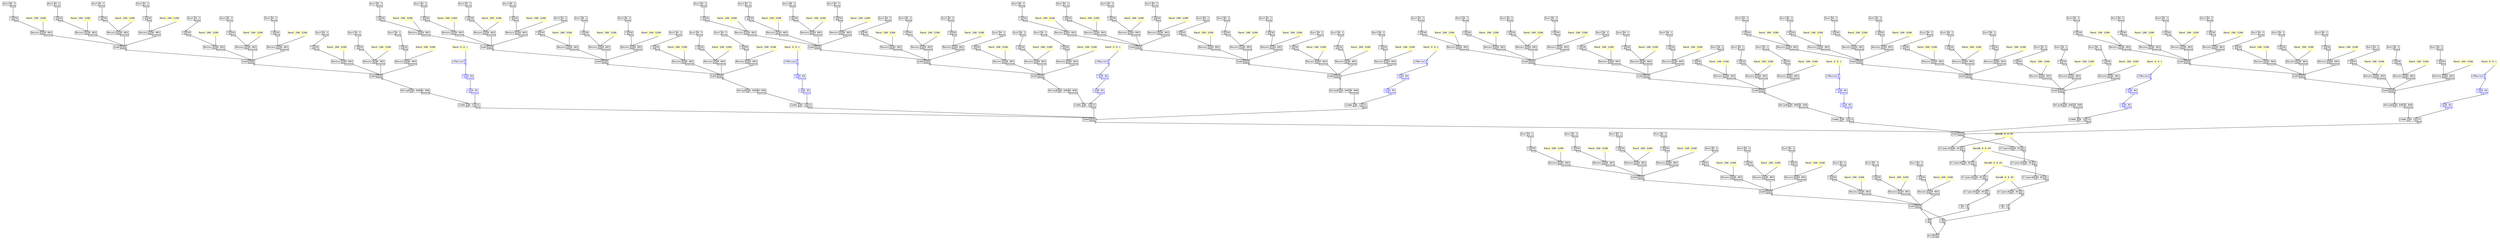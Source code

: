 digraph Anonymous {
graph [splines=false];
node [fontsize=12,fontname="Courier"];
edge [arrowhead=box,arrowsize=0.25];
u_2 [shape="plaintext",color="black",label=<<TABLE BORDER="0" CELLBORDER="1"><TR><TD>Dust</TD><TD ID="u_2:K_0">0.2</TD></TR><TR><TD BORDER="0"></TD><TD PORT="o_0" ID="u_2:o_0"></TD></TR></TABLE>>];
u_4 [shape="plaintext",color="black",label=<<TABLE BORDER="0" CELLBORDER="1"><TR><TD>*</TD><TD PORT="i_0" ID="u_4:i_0"></TD><TD ID="u_4:K_1">50</TD></TR><TR><TD BORDER="0"></TD><TD BORDER="0"></TD><TD PORT="o_0" ID="u_4:o_0"></TD></TR></TABLE>>];
u_7 [shape="plaintext",color="yellow",label=<<TABLE BORDER="0" CELLBORDER="1"><TR><TD>Rand</TD><TD ID="u_7:K_0">200</TD><TD ID="u_7:K_1">3200</TD></TR><TR><TD BORDER="0"></TD><TD BORDER="0"></TD><TD PORT="o_0" ID="u_7:o_0"></TD></TR></TABLE>>];
u_9 [shape="plaintext",color="black",label=<<TABLE BORDER="0" CELLBORDER="1"><TR><TD>Resonz</TD><TD PORT="i_0" ID="u_9:i_0"></TD><TD PORT="i_1" ID="u_9:i_1"></TD><TD ID="u_9:K_2">0.003</TD></TR><TR><TD BORDER="0"></TD><TD BORDER="0"></TD><TD BORDER="0"></TD><TD PORT="o_0" ID="u_9:o_0"></TD></TR></TABLE>>];
u_10 [shape="plaintext",color="black",label=<<TABLE BORDER="0" CELLBORDER="1"><TR><TD>Dust</TD><TD ID="u_10:K_0">0.2</TD></TR><TR><TD BORDER="0"></TD><TD PORT="o_0" ID="u_10:o_0"></TD></TR></TABLE>>];
u_11 [shape="plaintext",color="black",label=<<TABLE BORDER="0" CELLBORDER="1"><TR><TD>*</TD><TD PORT="i_0" ID="u_11:i_0"></TD><TD ID="u_11:K_1">50</TD></TR><TR><TD BORDER="0"></TD><TD BORDER="0"></TD><TD PORT="o_0" ID="u_11:o_0"></TD></TR></TABLE>>];
u_12 [shape="plaintext",color="yellow",label=<<TABLE BORDER="0" CELLBORDER="1"><TR><TD>Rand</TD><TD ID="u_12:K_0">200</TD><TD ID="u_12:K_1">3200</TD></TR><TR><TD BORDER="0"></TD><TD BORDER="0"></TD><TD PORT="o_0" ID="u_12:o_0"></TD></TR></TABLE>>];
u_13 [shape="plaintext",color="black",label=<<TABLE BORDER="0" CELLBORDER="1"><TR><TD>Resonz</TD><TD PORT="i_0" ID="u_13:i_0"></TD><TD PORT="i_1" ID="u_13:i_1"></TD><TD ID="u_13:K_2">0.003</TD></TR><TR><TD BORDER="0"></TD><TD BORDER="0"></TD><TD BORDER="0"></TD><TD PORT="o_0" ID="u_13:o_0"></TD></TR></TABLE>>];
u_14 [shape="plaintext",color="black",label=<<TABLE BORDER="0" CELLBORDER="1"><TR><TD>Dust</TD><TD ID="u_14:K_0">0.2</TD></TR><TR><TD BORDER="0"></TD><TD PORT="o_0" ID="u_14:o_0"></TD></TR></TABLE>>];
u_15 [shape="plaintext",color="black",label=<<TABLE BORDER="0" CELLBORDER="1"><TR><TD>*</TD><TD PORT="i_0" ID="u_15:i_0"></TD><TD ID="u_15:K_1">50</TD></TR><TR><TD BORDER="0"></TD><TD BORDER="0"></TD><TD PORT="o_0" ID="u_15:o_0"></TD></TR></TABLE>>];
u_16 [shape="plaintext",color="yellow",label=<<TABLE BORDER="0" CELLBORDER="1"><TR><TD>Rand</TD><TD ID="u_16:K_0">200</TD><TD ID="u_16:K_1">3200</TD></TR><TR><TD BORDER="0"></TD><TD BORDER="0"></TD><TD PORT="o_0" ID="u_16:o_0"></TD></TR></TABLE>>];
u_17 [shape="plaintext",color="black",label=<<TABLE BORDER="0" CELLBORDER="1"><TR><TD>Resonz</TD><TD PORT="i_0" ID="u_17:i_0"></TD><TD PORT="i_1" ID="u_17:i_1"></TD><TD ID="u_17:K_2">0.003</TD></TR><TR><TD BORDER="0"></TD><TD BORDER="0"></TD><TD BORDER="0"></TD><TD PORT="o_0" ID="u_17:o_0"></TD></TR></TABLE>>];
u_18 [shape="plaintext",color="black",label=<<TABLE BORDER="0" CELLBORDER="1"><TR><TD>Dust</TD><TD ID="u_18:K_0">0.2</TD></TR><TR><TD BORDER="0"></TD><TD PORT="o_0" ID="u_18:o_0"></TD></TR></TABLE>>];
u_19 [shape="plaintext",color="black",label=<<TABLE BORDER="0" CELLBORDER="1"><TR><TD>*</TD><TD PORT="i_0" ID="u_19:i_0"></TD><TD ID="u_19:K_1">50</TD></TR><TR><TD BORDER="0"></TD><TD BORDER="0"></TD><TD PORT="o_0" ID="u_19:o_0"></TD></TR></TABLE>>];
u_20 [shape="plaintext",color="yellow",label=<<TABLE BORDER="0" CELLBORDER="1"><TR><TD>Rand</TD><TD ID="u_20:K_0">200</TD><TD ID="u_20:K_1">3200</TD></TR><TR><TD BORDER="0"></TD><TD BORDER="0"></TD><TD PORT="o_0" ID="u_20:o_0"></TD></TR></TABLE>>];
u_21 [shape="plaintext",color="black",label=<<TABLE BORDER="0" CELLBORDER="1"><TR><TD>Resonz</TD><TD PORT="i_0" ID="u_21:i_0"></TD><TD PORT="i_1" ID="u_21:i_1"></TD><TD ID="u_21:K_2">0.003</TD></TR><TR><TD BORDER="0"></TD><TD BORDER="0"></TD><TD BORDER="0"></TD><TD PORT="o_0" ID="u_21:o_0"></TD></TR></TABLE>>];
u_22 [shape="plaintext",color="black",label=<<TABLE BORDER="0" CELLBORDER="1"><TR><TD>Sum4</TD><TD PORT="i_0" ID="u_22:i_0"></TD><TD PORT="i_1" ID="u_22:i_1"></TD><TD PORT="i_2" ID="u_22:i_2"></TD><TD PORT="i_3" ID="u_22:i_3"></TD></TR><TR><TD BORDER="0"></TD><TD BORDER="0"></TD><TD BORDER="0"></TD><TD BORDER="0"></TD><TD PORT="o_0" ID="u_22:o_0"></TD></TR></TABLE>>];
u_23 [shape="plaintext",color="black",label=<<TABLE BORDER="0" CELLBORDER="1"><TR><TD>Dust</TD><TD ID="u_23:K_0">0.2</TD></TR><TR><TD BORDER="0"></TD><TD PORT="o_0" ID="u_23:o_0"></TD></TR></TABLE>>];
u_24 [shape="plaintext",color="black",label=<<TABLE BORDER="0" CELLBORDER="1"><TR><TD>*</TD><TD PORT="i_0" ID="u_24:i_0"></TD><TD ID="u_24:K_1">50</TD></TR><TR><TD BORDER="0"></TD><TD BORDER="0"></TD><TD PORT="o_0" ID="u_24:o_0"></TD></TR></TABLE>>];
u_25 [shape="plaintext",color="yellow",label=<<TABLE BORDER="0" CELLBORDER="1"><TR><TD>Rand</TD><TD ID="u_25:K_0">200</TD><TD ID="u_25:K_1">3200</TD></TR><TR><TD BORDER="0"></TD><TD BORDER="0"></TD><TD PORT="o_0" ID="u_25:o_0"></TD></TR></TABLE>>];
u_26 [shape="plaintext",color="black",label=<<TABLE BORDER="0" CELLBORDER="1"><TR><TD>Resonz</TD><TD PORT="i_0" ID="u_26:i_0"></TD><TD PORT="i_1" ID="u_26:i_1"></TD><TD ID="u_26:K_2">0.003</TD></TR><TR><TD BORDER="0"></TD><TD BORDER="0"></TD><TD BORDER="0"></TD><TD PORT="o_0" ID="u_26:o_0"></TD></TR></TABLE>>];
u_27 [shape="plaintext",color="black",label=<<TABLE BORDER="0" CELLBORDER="1"><TR><TD>Dust</TD><TD ID="u_27:K_0">0.2</TD></TR><TR><TD BORDER="0"></TD><TD PORT="o_0" ID="u_27:o_0"></TD></TR></TABLE>>];
u_28 [shape="plaintext",color="black",label=<<TABLE BORDER="0" CELLBORDER="1"><TR><TD>*</TD><TD PORT="i_0" ID="u_28:i_0"></TD><TD ID="u_28:K_1">50</TD></TR><TR><TD BORDER="0"></TD><TD BORDER="0"></TD><TD PORT="o_0" ID="u_28:o_0"></TD></TR></TABLE>>];
u_29 [shape="plaintext",color="yellow",label=<<TABLE BORDER="0" CELLBORDER="1"><TR><TD>Rand</TD><TD ID="u_29:K_0">200</TD><TD ID="u_29:K_1">3200</TD></TR><TR><TD BORDER="0"></TD><TD BORDER="0"></TD><TD PORT="o_0" ID="u_29:o_0"></TD></TR></TABLE>>];
u_30 [shape="plaintext",color="black",label=<<TABLE BORDER="0" CELLBORDER="1"><TR><TD>Resonz</TD><TD PORT="i_0" ID="u_30:i_0"></TD><TD PORT="i_1" ID="u_30:i_1"></TD><TD ID="u_30:K_2">0.003</TD></TR><TR><TD BORDER="0"></TD><TD BORDER="0"></TD><TD BORDER="0"></TD><TD PORT="o_0" ID="u_30:o_0"></TD></TR></TABLE>>];
u_31 [shape="plaintext",color="black",label=<<TABLE BORDER="0" CELLBORDER="1"><TR><TD>Dust</TD><TD ID="u_31:K_0">0.2</TD></TR><TR><TD BORDER="0"></TD><TD PORT="o_0" ID="u_31:o_0"></TD></TR></TABLE>>];
u_32 [shape="plaintext",color="black",label=<<TABLE BORDER="0" CELLBORDER="1"><TR><TD>*</TD><TD PORT="i_0" ID="u_32:i_0"></TD><TD ID="u_32:K_1">50</TD></TR><TR><TD BORDER="0"></TD><TD BORDER="0"></TD><TD PORT="o_0" ID="u_32:o_0"></TD></TR></TABLE>>];
u_33 [shape="plaintext",color="yellow",label=<<TABLE BORDER="0" CELLBORDER="1"><TR><TD>Rand</TD><TD ID="u_33:K_0">200</TD><TD ID="u_33:K_1">3200</TD></TR><TR><TD BORDER="0"></TD><TD BORDER="0"></TD><TD PORT="o_0" ID="u_33:o_0"></TD></TR></TABLE>>];
u_34 [shape="plaintext",color="black",label=<<TABLE BORDER="0" CELLBORDER="1"><TR><TD>Resonz</TD><TD PORT="i_0" ID="u_34:i_0"></TD><TD PORT="i_1" ID="u_34:i_1"></TD><TD ID="u_34:K_2">0.003</TD></TR><TR><TD BORDER="0"></TD><TD BORDER="0"></TD><TD BORDER="0"></TD><TD PORT="o_0" ID="u_34:o_0"></TD></TR></TABLE>>];
u_35 [shape="plaintext",color="black",label=<<TABLE BORDER="0" CELLBORDER="1"><TR><TD>Sum4</TD><TD PORT="i_0" ID="u_35:i_0"></TD><TD PORT="i_1" ID="u_35:i_1"></TD><TD PORT="i_2" ID="u_35:i_2"></TD><TD PORT="i_3" ID="u_35:i_3"></TD></TR><TR><TD BORDER="0"></TD><TD BORDER="0"></TD><TD BORDER="0"></TD><TD BORDER="0"></TD><TD PORT="o_0" ID="u_35:o_0"></TD></TR></TABLE>>];
u_36 [shape="plaintext",color="black",label=<<TABLE BORDER="0" CELLBORDER="1"><TR><TD>Dust</TD><TD ID="u_36:K_0">0.2</TD></TR><TR><TD BORDER="0"></TD><TD PORT="o_0" ID="u_36:o_0"></TD></TR></TABLE>>];
u_37 [shape="plaintext",color="black",label=<<TABLE BORDER="0" CELLBORDER="1"><TR><TD>*</TD><TD PORT="i_0" ID="u_37:i_0"></TD><TD ID="u_37:K_1">50</TD></TR><TR><TD BORDER="0"></TD><TD BORDER="0"></TD><TD PORT="o_0" ID="u_37:o_0"></TD></TR></TABLE>>];
u_38 [shape="plaintext",color="yellow",label=<<TABLE BORDER="0" CELLBORDER="1"><TR><TD>Rand</TD><TD ID="u_38:K_0">200</TD><TD ID="u_38:K_1">3200</TD></TR><TR><TD BORDER="0"></TD><TD BORDER="0"></TD><TD PORT="o_0" ID="u_38:o_0"></TD></TR></TABLE>>];
u_39 [shape="plaintext",color="black",label=<<TABLE BORDER="0" CELLBORDER="1"><TR><TD>Resonz</TD><TD PORT="i_0" ID="u_39:i_0"></TD><TD PORT="i_1" ID="u_39:i_1"></TD><TD ID="u_39:K_2">0.003</TD></TR><TR><TD BORDER="0"></TD><TD BORDER="0"></TD><TD BORDER="0"></TD><TD PORT="o_0" ID="u_39:o_0"></TD></TR></TABLE>>];
u_40 [shape="plaintext",color="black",label=<<TABLE BORDER="0" CELLBORDER="1"><TR><TD>Dust</TD><TD ID="u_40:K_0">0.2</TD></TR><TR><TD BORDER="0"></TD><TD PORT="o_0" ID="u_40:o_0"></TD></TR></TABLE>>];
u_41 [shape="plaintext",color="black",label=<<TABLE BORDER="0" CELLBORDER="1"><TR><TD>*</TD><TD PORT="i_0" ID="u_41:i_0"></TD><TD ID="u_41:K_1">50</TD></TR><TR><TD BORDER="0"></TD><TD BORDER="0"></TD><TD PORT="o_0" ID="u_41:o_0"></TD></TR></TABLE>>];
u_42 [shape="plaintext",color="yellow",label=<<TABLE BORDER="0" CELLBORDER="1"><TR><TD>Rand</TD><TD ID="u_42:K_0">200</TD><TD ID="u_42:K_1">3200</TD></TR><TR><TD BORDER="0"></TD><TD BORDER="0"></TD><TD PORT="o_0" ID="u_42:o_0"></TD></TR></TABLE>>];
u_43 [shape="plaintext",color="black",label=<<TABLE BORDER="0" CELLBORDER="1"><TR><TD>Resonz</TD><TD PORT="i_0" ID="u_43:i_0"></TD><TD PORT="i_1" ID="u_43:i_1"></TD><TD ID="u_43:K_2">0.003</TD></TR><TR><TD BORDER="0"></TD><TD BORDER="0"></TD><TD BORDER="0"></TD><TD PORT="o_0" ID="u_43:o_0"></TD></TR></TABLE>>];
u_44 [shape="plaintext",color="black",label=<<TABLE BORDER="0" CELLBORDER="1"><TR><TD>Dust</TD><TD ID="u_44:K_0">0.2</TD></TR><TR><TD BORDER="0"></TD><TD PORT="o_0" ID="u_44:o_0"></TD></TR></TABLE>>];
u_45 [shape="plaintext",color="black",label=<<TABLE BORDER="0" CELLBORDER="1"><TR><TD>*</TD><TD PORT="i_0" ID="u_45:i_0"></TD><TD ID="u_45:K_1">50</TD></TR><TR><TD BORDER="0"></TD><TD BORDER="0"></TD><TD PORT="o_0" ID="u_45:o_0"></TD></TR></TABLE>>];
u_46 [shape="plaintext",color="yellow",label=<<TABLE BORDER="0" CELLBORDER="1"><TR><TD>Rand</TD><TD ID="u_46:K_0">200</TD><TD ID="u_46:K_1">3200</TD></TR><TR><TD BORDER="0"></TD><TD BORDER="0"></TD><TD PORT="o_0" ID="u_46:o_0"></TD></TR></TABLE>>];
u_47 [shape="plaintext",color="black",label=<<TABLE BORDER="0" CELLBORDER="1"><TR><TD>Resonz</TD><TD PORT="i_0" ID="u_47:i_0"></TD><TD PORT="i_1" ID="u_47:i_1"></TD><TD ID="u_47:K_2">0.003</TD></TR><TR><TD BORDER="0"></TD><TD BORDER="0"></TD><TD BORDER="0"></TD><TD PORT="o_0" ID="u_47:o_0"></TD></TR></TABLE>>];
u_48 [shape="plaintext",color="black",label=<<TABLE BORDER="0" CELLBORDER="1"><TR><TD>Sum4</TD><TD PORT="i_0" ID="u_48:i_0"></TD><TD PORT="i_1" ID="u_48:i_1"></TD><TD PORT="i_2" ID="u_48:i_2"></TD><TD PORT="i_3" ID="u_48:i_3"></TD></TR><TR><TD BORDER="0"></TD><TD BORDER="0"></TD><TD BORDER="0"></TD><TD BORDER="0"></TD><TD PORT="o_0" ID="u_48:o_0"></TD></TR></TABLE>>];
u_49 [shape="plaintext",color="black",label=<<TABLE BORDER="0" CELLBORDER="1"><TR><TD>Dust</TD><TD ID="u_49:K_0">0.2</TD></TR><TR><TD BORDER="0"></TD><TD PORT="o_0" ID="u_49:o_0"></TD></TR></TABLE>>];
u_50 [shape="plaintext",color="black",label=<<TABLE BORDER="0" CELLBORDER="1"><TR><TD>*</TD><TD PORT="i_0" ID="u_50:i_0"></TD><TD ID="u_50:K_1">50</TD></TR><TR><TD BORDER="0"></TD><TD BORDER="0"></TD><TD PORT="o_0" ID="u_50:o_0"></TD></TR></TABLE>>];
u_51 [shape="plaintext",color="yellow",label=<<TABLE BORDER="0" CELLBORDER="1"><TR><TD>Rand</TD><TD ID="u_51:K_0">200</TD><TD ID="u_51:K_1">3200</TD></TR><TR><TD BORDER="0"></TD><TD BORDER="0"></TD><TD PORT="o_0" ID="u_51:o_0"></TD></TR></TABLE>>];
u_52 [shape="plaintext",color="black",label=<<TABLE BORDER="0" CELLBORDER="1"><TR><TD>Resonz</TD><TD PORT="i_0" ID="u_52:i_0"></TD><TD PORT="i_1" ID="u_52:i_1"></TD><TD ID="u_52:K_2">0.003</TD></TR><TR><TD BORDER="0"></TD><TD BORDER="0"></TD><TD BORDER="0"></TD><TD PORT="o_0" ID="u_52:o_0"></TD></TR></TABLE>>];
u_53 [shape="plaintext",color="black",label=<<TABLE BORDER="0" CELLBORDER="1"><TR><TD>Dust</TD><TD ID="u_53:K_0">0.2</TD></TR><TR><TD BORDER="0"></TD><TD PORT="o_0" ID="u_53:o_0"></TD></TR></TABLE>>];
u_54 [shape="plaintext",color="black",label=<<TABLE BORDER="0" CELLBORDER="1"><TR><TD>*</TD><TD PORT="i_0" ID="u_54:i_0"></TD><TD ID="u_54:K_1">50</TD></TR><TR><TD BORDER="0"></TD><TD BORDER="0"></TD><TD PORT="o_0" ID="u_54:o_0"></TD></TR></TABLE>>];
u_55 [shape="plaintext",color="yellow",label=<<TABLE BORDER="0" CELLBORDER="1"><TR><TD>Rand</TD><TD ID="u_55:K_0">200</TD><TD ID="u_55:K_1">3200</TD></TR><TR><TD BORDER="0"></TD><TD BORDER="0"></TD><TD PORT="o_0" ID="u_55:o_0"></TD></TR></TABLE>>];
u_56 [shape="plaintext",color="black",label=<<TABLE BORDER="0" CELLBORDER="1"><TR><TD>Resonz</TD><TD PORT="i_0" ID="u_56:i_0"></TD><TD PORT="i_1" ID="u_56:i_1"></TD><TD ID="u_56:K_2">0.003</TD></TR><TR><TD BORDER="0"></TD><TD BORDER="0"></TD><TD BORDER="0"></TD><TD PORT="o_0" ID="u_56:o_0"></TD></TR></TABLE>>];
u_57 [shape="plaintext",color="black",label=<<TABLE BORDER="0" CELLBORDER="1"><TR><TD>Dust</TD><TD ID="u_57:K_0">0.2</TD></TR><TR><TD BORDER="0"></TD><TD PORT="o_0" ID="u_57:o_0"></TD></TR></TABLE>>];
u_58 [shape="plaintext",color="black",label=<<TABLE BORDER="0" CELLBORDER="1"><TR><TD>*</TD><TD PORT="i_0" ID="u_58:i_0"></TD><TD ID="u_58:K_1">50</TD></TR><TR><TD BORDER="0"></TD><TD BORDER="0"></TD><TD PORT="o_0" ID="u_58:o_0"></TD></TR></TABLE>>];
u_59 [shape="plaintext",color="yellow",label=<<TABLE BORDER="0" CELLBORDER="1"><TR><TD>Rand</TD><TD ID="u_59:K_0">200</TD><TD ID="u_59:K_1">3200</TD></TR><TR><TD BORDER="0"></TD><TD BORDER="0"></TD><TD PORT="o_0" ID="u_59:o_0"></TD></TR></TABLE>>];
u_60 [shape="plaintext",color="black",label=<<TABLE BORDER="0" CELLBORDER="1"><TR><TD>Resonz</TD><TD PORT="i_0" ID="u_60:i_0"></TD><TD PORT="i_1" ID="u_60:i_1"></TD><TD ID="u_60:K_2">0.003</TD></TR><TR><TD BORDER="0"></TD><TD BORDER="0"></TD><TD BORDER="0"></TD><TD PORT="o_0" ID="u_60:o_0"></TD></TR></TABLE>>];
u_61 [shape="plaintext",color="black",label=<<TABLE BORDER="0" CELLBORDER="1"><TR><TD>Dust</TD><TD ID="u_61:K_0">0.2</TD></TR><TR><TD BORDER="0"></TD><TD PORT="o_0" ID="u_61:o_0"></TD></TR></TABLE>>];
u_62 [shape="plaintext",color="black",label=<<TABLE BORDER="0" CELLBORDER="1"><TR><TD>*</TD><TD PORT="i_0" ID="u_62:i_0"></TD><TD ID="u_62:K_1">50</TD></TR><TR><TD BORDER="0"></TD><TD BORDER="0"></TD><TD PORT="o_0" ID="u_62:o_0"></TD></TR></TABLE>>];
u_63 [shape="plaintext",color="yellow",label=<<TABLE BORDER="0" CELLBORDER="1"><TR><TD>Rand</TD><TD ID="u_63:K_0">200</TD><TD ID="u_63:K_1">3200</TD></TR><TR><TD BORDER="0"></TD><TD BORDER="0"></TD><TD PORT="o_0" ID="u_63:o_0"></TD></TR></TABLE>>];
u_64 [shape="plaintext",color="black",label=<<TABLE BORDER="0" CELLBORDER="1"><TR><TD>Resonz</TD><TD PORT="i_0" ID="u_64:i_0"></TD><TD PORT="i_1" ID="u_64:i_1"></TD><TD ID="u_64:K_2">0.003</TD></TR><TR><TD BORDER="0"></TD><TD BORDER="0"></TD><TD BORDER="0"></TD><TD PORT="o_0" ID="u_64:o_0"></TD></TR></TABLE>>];
u_65 [shape="plaintext",color="black",label=<<TABLE BORDER="0" CELLBORDER="1"><TR><TD>Sum4</TD><TD PORT="i_0" ID="u_65:i_0"></TD><TD PORT="i_1" ID="u_65:i_1"></TD><TD PORT="i_2" ID="u_65:i_2"></TD><TD PORT="i_3" ID="u_65:i_3"></TD></TR><TR><TD BORDER="0"></TD><TD BORDER="0"></TD><TD BORDER="0"></TD><TD BORDER="0"></TD><TD PORT="o_0" ID="u_65:o_0"></TD></TR></TABLE>>];
u_66 [shape="plaintext",color="black",label=<<TABLE BORDER="0" CELLBORDER="1"><TR><TD>Dust</TD><TD ID="u_66:K_0">0.2</TD></TR><TR><TD BORDER="0"></TD><TD PORT="o_0" ID="u_66:o_0"></TD></TR></TABLE>>];
u_67 [shape="plaintext",color="black",label=<<TABLE BORDER="0" CELLBORDER="1"><TR><TD>*</TD><TD PORT="i_0" ID="u_67:i_0"></TD><TD ID="u_67:K_1">50</TD></TR><TR><TD BORDER="0"></TD><TD BORDER="0"></TD><TD PORT="o_0" ID="u_67:o_0"></TD></TR></TABLE>>];
u_68 [shape="plaintext",color="yellow",label=<<TABLE BORDER="0" CELLBORDER="1"><TR><TD>Rand</TD><TD ID="u_68:K_0">200</TD><TD ID="u_68:K_1">3200</TD></TR><TR><TD BORDER="0"></TD><TD BORDER="0"></TD><TD PORT="o_0" ID="u_68:o_0"></TD></TR></TABLE>>];
u_69 [shape="plaintext",color="black",label=<<TABLE BORDER="0" CELLBORDER="1"><TR><TD>Resonz</TD><TD PORT="i_0" ID="u_69:i_0"></TD><TD PORT="i_1" ID="u_69:i_1"></TD><TD ID="u_69:K_2">0.003</TD></TR><TR><TD BORDER="0"></TD><TD BORDER="0"></TD><TD BORDER="0"></TD><TD PORT="o_0" ID="u_69:o_0"></TD></TR></TABLE>>];
u_70 [shape="plaintext",color="black",label=<<TABLE BORDER="0" CELLBORDER="1"><TR><TD>Dust</TD><TD ID="u_70:K_0">0.2</TD></TR><TR><TD BORDER="0"></TD><TD PORT="o_0" ID="u_70:o_0"></TD></TR></TABLE>>];
u_71 [shape="plaintext",color="black",label=<<TABLE BORDER="0" CELLBORDER="1"><TR><TD>*</TD><TD PORT="i_0" ID="u_71:i_0"></TD><TD ID="u_71:K_1">50</TD></TR><TR><TD BORDER="0"></TD><TD BORDER="0"></TD><TD PORT="o_0" ID="u_71:o_0"></TD></TR></TABLE>>];
u_72 [shape="plaintext",color="yellow",label=<<TABLE BORDER="0" CELLBORDER="1"><TR><TD>Rand</TD><TD ID="u_72:K_0">200</TD><TD ID="u_72:K_1">3200</TD></TR><TR><TD BORDER="0"></TD><TD BORDER="0"></TD><TD PORT="o_0" ID="u_72:o_0"></TD></TR></TABLE>>];
u_73 [shape="plaintext",color="black",label=<<TABLE BORDER="0" CELLBORDER="1"><TR><TD>Resonz</TD><TD PORT="i_0" ID="u_73:i_0"></TD><TD PORT="i_1" ID="u_73:i_1"></TD><TD ID="u_73:K_2">0.003</TD></TR><TR><TD BORDER="0"></TD><TD BORDER="0"></TD><TD BORDER="0"></TD><TD PORT="o_0" ID="u_73:o_0"></TD></TR></TABLE>>];
u_74 [shape="plaintext",color="black",label=<<TABLE BORDER="0" CELLBORDER="1"><TR><TD>Dust</TD><TD ID="u_74:K_0">0.2</TD></TR><TR><TD BORDER="0"></TD><TD PORT="o_0" ID="u_74:o_0"></TD></TR></TABLE>>];
u_75 [shape="plaintext",color="black",label=<<TABLE BORDER="0" CELLBORDER="1"><TR><TD>*</TD><TD PORT="i_0" ID="u_75:i_0"></TD><TD ID="u_75:K_1">50</TD></TR><TR><TD BORDER="0"></TD><TD BORDER="0"></TD><TD PORT="o_0" ID="u_75:o_0"></TD></TR></TABLE>>];
u_76 [shape="plaintext",color="yellow",label=<<TABLE BORDER="0" CELLBORDER="1"><TR><TD>Rand</TD><TD ID="u_76:K_0">200</TD><TD ID="u_76:K_1">3200</TD></TR><TR><TD BORDER="0"></TD><TD BORDER="0"></TD><TD PORT="o_0" ID="u_76:o_0"></TD></TR></TABLE>>];
u_77 [shape="plaintext",color="black",label=<<TABLE BORDER="0" CELLBORDER="1"><TR><TD>Resonz</TD><TD PORT="i_0" ID="u_77:i_0"></TD><TD PORT="i_1" ID="u_77:i_1"></TD><TD ID="u_77:K_2">0.003</TD></TR><TR><TD BORDER="0"></TD><TD BORDER="0"></TD><TD BORDER="0"></TD><TD PORT="o_0" ID="u_77:o_0"></TD></TR></TABLE>>];
u_78 [shape="plaintext",color="black",label=<<TABLE BORDER="0" CELLBORDER="1"><TR><TD>Sum4</TD><TD PORT="i_0" ID="u_78:i_0"></TD><TD PORT="i_1" ID="u_78:i_1"></TD><TD PORT="i_2" ID="u_78:i_2"></TD><TD PORT="i_3" ID="u_78:i_3"></TD></TR><TR><TD BORDER="0"></TD><TD BORDER="0"></TD><TD BORDER="0"></TD><TD BORDER="0"></TD><TD PORT="o_0" ID="u_78:o_0"></TD></TR></TABLE>>];
u_79 [shape="plaintext",color="black",label=<<TABLE BORDER="0" CELLBORDER="1"><TR><TD>Dust</TD><TD ID="u_79:K_0">0.2</TD></TR><TR><TD BORDER="0"></TD><TD PORT="o_0" ID="u_79:o_0"></TD></TR></TABLE>>];
u_80 [shape="plaintext",color="black",label=<<TABLE BORDER="0" CELLBORDER="1"><TR><TD>*</TD><TD PORT="i_0" ID="u_80:i_0"></TD><TD ID="u_80:K_1">50</TD></TR><TR><TD BORDER="0"></TD><TD BORDER="0"></TD><TD PORT="o_0" ID="u_80:o_0"></TD></TR></TABLE>>];
u_81 [shape="plaintext",color="yellow",label=<<TABLE BORDER="0" CELLBORDER="1"><TR><TD>Rand</TD><TD ID="u_81:K_0">200</TD><TD ID="u_81:K_1">3200</TD></TR><TR><TD BORDER="0"></TD><TD BORDER="0"></TD><TD PORT="o_0" ID="u_81:o_0"></TD></TR></TABLE>>];
u_82 [shape="plaintext",color="black",label=<<TABLE BORDER="0" CELLBORDER="1"><TR><TD>Resonz</TD><TD PORT="i_0" ID="u_82:i_0"></TD><TD PORT="i_1" ID="u_82:i_1"></TD><TD ID="u_82:K_2">0.003</TD></TR><TR><TD BORDER="0"></TD><TD BORDER="0"></TD><TD BORDER="0"></TD><TD PORT="o_0" ID="u_82:o_0"></TD></TR></TABLE>>];
u_83 [shape="plaintext",color="black",label=<<TABLE BORDER="0" CELLBORDER="1"><TR><TD>Dust</TD><TD ID="u_83:K_0">0.2</TD></TR><TR><TD BORDER="0"></TD><TD PORT="o_0" ID="u_83:o_0"></TD></TR></TABLE>>];
u_84 [shape="plaintext",color="black",label=<<TABLE BORDER="0" CELLBORDER="1"><TR><TD>*</TD><TD PORT="i_0" ID="u_84:i_0"></TD><TD ID="u_84:K_1">50</TD></TR><TR><TD BORDER="0"></TD><TD BORDER="0"></TD><TD PORT="o_0" ID="u_84:o_0"></TD></TR></TABLE>>];
u_85 [shape="plaintext",color="yellow",label=<<TABLE BORDER="0" CELLBORDER="1"><TR><TD>Rand</TD><TD ID="u_85:K_0">200</TD><TD ID="u_85:K_1">3200</TD></TR><TR><TD BORDER="0"></TD><TD BORDER="0"></TD><TD PORT="o_0" ID="u_85:o_0"></TD></TR></TABLE>>];
u_86 [shape="plaintext",color="black",label=<<TABLE BORDER="0" CELLBORDER="1"><TR><TD>Resonz</TD><TD PORT="i_0" ID="u_86:i_0"></TD><TD PORT="i_1" ID="u_86:i_1"></TD><TD ID="u_86:K_2">0.003</TD></TR><TR><TD BORDER="0"></TD><TD BORDER="0"></TD><TD BORDER="0"></TD><TD PORT="o_0" ID="u_86:o_0"></TD></TR></TABLE>>];
u_87 [shape="plaintext",color="black",label=<<TABLE BORDER="0" CELLBORDER="1"><TR><TD>Dust</TD><TD ID="u_87:K_0">0.2</TD></TR><TR><TD BORDER="0"></TD><TD PORT="o_0" ID="u_87:o_0"></TD></TR></TABLE>>];
u_88 [shape="plaintext",color="black",label=<<TABLE BORDER="0" CELLBORDER="1"><TR><TD>*</TD><TD PORT="i_0" ID="u_88:i_0"></TD><TD ID="u_88:K_1">50</TD></TR><TR><TD BORDER="0"></TD><TD BORDER="0"></TD><TD PORT="o_0" ID="u_88:o_0"></TD></TR></TABLE>>];
u_89 [shape="plaintext",color="yellow",label=<<TABLE BORDER="0" CELLBORDER="1"><TR><TD>Rand</TD><TD ID="u_89:K_0">200</TD><TD ID="u_89:K_1">3200</TD></TR><TR><TD BORDER="0"></TD><TD BORDER="0"></TD><TD PORT="o_0" ID="u_89:o_0"></TD></TR></TABLE>>];
u_90 [shape="plaintext",color="black",label=<<TABLE BORDER="0" CELLBORDER="1"><TR><TD>Resonz</TD><TD PORT="i_0" ID="u_90:i_0"></TD><TD PORT="i_1" ID="u_90:i_1"></TD><TD ID="u_90:K_2">0.003</TD></TR><TR><TD BORDER="0"></TD><TD BORDER="0"></TD><TD BORDER="0"></TD><TD PORT="o_0" ID="u_90:o_0"></TD></TR></TABLE>>];
u_91 [shape="plaintext",color="black",label=<<TABLE BORDER="0" CELLBORDER="1"><TR><TD>Sum4</TD><TD PORT="i_0" ID="u_91:i_0"></TD><TD PORT="i_1" ID="u_91:i_1"></TD><TD PORT="i_2" ID="u_91:i_2"></TD><TD PORT="i_3" ID="u_91:i_3"></TD></TR><TR><TD BORDER="0"></TD><TD BORDER="0"></TD><TD BORDER="0"></TD><TD BORDER="0"></TD><TD PORT="o_0" ID="u_91:o_0"></TD></TR></TABLE>>];
u_93 [shape="plaintext",color="black",label=<<TABLE BORDER="0" CELLBORDER="1"><TR><TD>DelayN</TD><TD PORT="i_0" ID="u_93:i_0"></TD><TD ID="u_93:K_1">0.048</TD><TD ID="u_93:K_2">0.048</TD></TR><TR><TD BORDER="0"></TD><TD BORDER="0"></TD><TD BORDER="0"></TD><TD PORT="o_0" ID="u_93:o_0"></TD></TR></TABLE>>];
u_95 [shape="plaintext",color="yellow",label=<<TABLE BORDER="0" CELLBORDER="1"><TR><TD>Rand</TD><TD ID="u_95:K_0">0</TD><TD ID="u_95:K_1">0.1</TD></TR><TR><TD BORDER="0"></TD><TD BORDER="0"></TD><TD PORT="o_0" ID="u_95:o_0"></TD></TR></TABLE>>];
u_96 [shape="plaintext",color="blue",label=<<TABLE BORDER="0" CELLBORDER="1"><TR><TD>LFNoise1</TD><TD PORT="i_0" ID="u_96:i_0"></TD></TR><TR><TD BORDER="0"></TD><TD PORT="o_0" ID="u_96:o_0"></TD></TR></TABLE>>];
u_98 [shape="plaintext",color="blue",label=<<TABLE BORDER="0" CELLBORDER="1"><TR><TD>*</TD><TD PORT="i_0" ID="u_98:i_0"></TD><TD ID="u_98:K_1">0.04</TD></TR><TR><TD BORDER="0"></TD><TD BORDER="0"></TD><TD PORT="o_0" ID="u_98:o_0"></TD></TR></TABLE>>];
u_100 [shape="plaintext",color="blue",label=<<TABLE BORDER="0" CELLBORDER="1"><TR><TD>+</TD><TD PORT="i_0" ID="u_100:i_0"></TD><TD ID="u_100:K_1">0.05</TD></TR><TR><TD BORDER="0"></TD><TD BORDER="0"></TD><TD PORT="o_0" ID="u_100:o_0"></TD></TR></TABLE>>];
u_102 [shape="plaintext",color="black",label=<<TABLE BORDER="0" CELLBORDER="1"><TR><TD>CombL</TD><TD PORT="i_0" ID="u_102:i_0"></TD><TD ID="u_102:K_1">0.1</TD><TD PORT="i_2" ID="u_102:i_2"></TD><TD ID="u_102:K_3">15</TD></TR><TR><TD BORDER="0"></TD><TD BORDER="0"></TD><TD BORDER="0"></TD><TD BORDER="0"></TD><TD PORT="o_0" ID="u_102:o_0"></TD></TR></TABLE>>];
u_103 [shape="plaintext",color="black",label=<<TABLE BORDER="0" CELLBORDER="1"><TR><TD>Dust</TD><TD ID="u_103:K_0">0.2</TD></TR><TR><TD BORDER="0"></TD><TD PORT="o_0" ID="u_103:o_0"></TD></TR></TABLE>>];
u_104 [shape="plaintext",color="black",label=<<TABLE BORDER="0" CELLBORDER="1"><TR><TD>*</TD><TD PORT="i_0" ID="u_104:i_0"></TD><TD ID="u_104:K_1">50</TD></TR><TR><TD BORDER="0"></TD><TD BORDER="0"></TD><TD PORT="o_0" ID="u_104:o_0"></TD></TR></TABLE>>];
u_105 [shape="plaintext",color="yellow",label=<<TABLE BORDER="0" CELLBORDER="1"><TR><TD>Rand</TD><TD ID="u_105:K_0">200</TD><TD ID="u_105:K_1">3200</TD></TR><TR><TD BORDER="0"></TD><TD BORDER="0"></TD><TD PORT="o_0" ID="u_105:o_0"></TD></TR></TABLE>>];
u_106 [shape="plaintext",color="black",label=<<TABLE BORDER="0" CELLBORDER="1"><TR><TD>Resonz</TD><TD PORT="i_0" ID="u_106:i_0"></TD><TD PORT="i_1" ID="u_106:i_1"></TD><TD ID="u_106:K_2">0.003</TD></TR><TR><TD BORDER="0"></TD><TD BORDER="0"></TD><TD BORDER="0"></TD><TD PORT="o_0" ID="u_106:o_0"></TD></TR></TABLE>>];
u_107 [shape="plaintext",color="black",label=<<TABLE BORDER="0" CELLBORDER="1"><TR><TD>Dust</TD><TD ID="u_107:K_0">0.2</TD></TR><TR><TD BORDER="0"></TD><TD PORT="o_0" ID="u_107:o_0"></TD></TR></TABLE>>];
u_108 [shape="plaintext",color="black",label=<<TABLE BORDER="0" CELLBORDER="1"><TR><TD>*</TD><TD PORT="i_0" ID="u_108:i_0"></TD><TD ID="u_108:K_1">50</TD></TR><TR><TD BORDER="0"></TD><TD BORDER="0"></TD><TD PORT="o_0" ID="u_108:o_0"></TD></TR></TABLE>>];
u_109 [shape="plaintext",color="yellow",label=<<TABLE BORDER="0" CELLBORDER="1"><TR><TD>Rand</TD><TD ID="u_109:K_0">200</TD><TD ID="u_109:K_1">3200</TD></TR><TR><TD BORDER="0"></TD><TD BORDER="0"></TD><TD PORT="o_0" ID="u_109:o_0"></TD></TR></TABLE>>];
u_110 [shape="plaintext",color="black",label=<<TABLE BORDER="0" CELLBORDER="1"><TR><TD>Resonz</TD><TD PORT="i_0" ID="u_110:i_0"></TD><TD PORT="i_1" ID="u_110:i_1"></TD><TD ID="u_110:K_2">0.003</TD></TR><TR><TD BORDER="0"></TD><TD BORDER="0"></TD><TD BORDER="0"></TD><TD PORT="o_0" ID="u_110:o_0"></TD></TR></TABLE>>];
u_111 [shape="plaintext",color="black",label=<<TABLE BORDER="0" CELLBORDER="1"><TR><TD>Dust</TD><TD ID="u_111:K_0">0.2</TD></TR><TR><TD BORDER="0"></TD><TD PORT="o_0" ID="u_111:o_0"></TD></TR></TABLE>>];
u_112 [shape="plaintext",color="black",label=<<TABLE BORDER="0" CELLBORDER="1"><TR><TD>*</TD><TD PORT="i_0" ID="u_112:i_0"></TD><TD ID="u_112:K_1">50</TD></TR><TR><TD BORDER="0"></TD><TD BORDER="0"></TD><TD PORT="o_0" ID="u_112:o_0"></TD></TR></TABLE>>];
u_113 [shape="plaintext",color="yellow",label=<<TABLE BORDER="0" CELLBORDER="1"><TR><TD>Rand</TD><TD ID="u_113:K_0">200</TD><TD ID="u_113:K_1">3200</TD></TR><TR><TD BORDER="0"></TD><TD BORDER="0"></TD><TD PORT="o_0" ID="u_113:o_0"></TD></TR></TABLE>>];
u_114 [shape="plaintext",color="black",label=<<TABLE BORDER="0" CELLBORDER="1"><TR><TD>Resonz</TD><TD PORT="i_0" ID="u_114:i_0"></TD><TD PORT="i_1" ID="u_114:i_1"></TD><TD ID="u_114:K_2">0.003</TD></TR><TR><TD BORDER="0"></TD><TD BORDER="0"></TD><TD BORDER="0"></TD><TD PORT="o_0" ID="u_114:o_0"></TD></TR></TABLE>>];
u_115 [shape="plaintext",color="black",label=<<TABLE BORDER="0" CELLBORDER="1"><TR><TD>Dust</TD><TD ID="u_115:K_0">0.2</TD></TR><TR><TD BORDER="0"></TD><TD PORT="o_0" ID="u_115:o_0"></TD></TR></TABLE>>];
u_116 [shape="plaintext",color="black",label=<<TABLE BORDER="0" CELLBORDER="1"><TR><TD>*</TD><TD PORT="i_0" ID="u_116:i_0"></TD><TD ID="u_116:K_1">50</TD></TR><TR><TD BORDER="0"></TD><TD BORDER="0"></TD><TD PORT="o_0" ID="u_116:o_0"></TD></TR></TABLE>>];
u_117 [shape="plaintext",color="yellow",label=<<TABLE BORDER="0" CELLBORDER="1"><TR><TD>Rand</TD><TD ID="u_117:K_0">200</TD><TD ID="u_117:K_1">3200</TD></TR><TR><TD BORDER="0"></TD><TD BORDER="0"></TD><TD PORT="o_0" ID="u_117:o_0"></TD></TR></TABLE>>];
u_118 [shape="plaintext",color="black",label=<<TABLE BORDER="0" CELLBORDER="1"><TR><TD>Resonz</TD><TD PORT="i_0" ID="u_118:i_0"></TD><TD PORT="i_1" ID="u_118:i_1"></TD><TD ID="u_118:K_2">0.003</TD></TR><TR><TD BORDER="0"></TD><TD BORDER="0"></TD><TD BORDER="0"></TD><TD PORT="o_0" ID="u_118:o_0"></TD></TR></TABLE>>];
u_119 [shape="plaintext",color="black",label=<<TABLE BORDER="0" CELLBORDER="1"><TR><TD>Sum4</TD><TD PORT="i_0" ID="u_119:i_0"></TD><TD PORT="i_1" ID="u_119:i_1"></TD><TD PORT="i_2" ID="u_119:i_2"></TD><TD PORT="i_3" ID="u_119:i_3"></TD></TR><TR><TD BORDER="0"></TD><TD BORDER="0"></TD><TD BORDER="0"></TD><TD BORDER="0"></TD><TD PORT="o_0" ID="u_119:o_0"></TD></TR></TABLE>>];
u_120 [shape="plaintext",color="black",label=<<TABLE BORDER="0" CELLBORDER="1"><TR><TD>Dust</TD><TD ID="u_120:K_0">0.2</TD></TR><TR><TD BORDER="0"></TD><TD PORT="o_0" ID="u_120:o_0"></TD></TR></TABLE>>];
u_121 [shape="plaintext",color="black",label=<<TABLE BORDER="0" CELLBORDER="1"><TR><TD>*</TD><TD PORT="i_0" ID="u_121:i_0"></TD><TD ID="u_121:K_1">50</TD></TR><TR><TD BORDER="0"></TD><TD BORDER="0"></TD><TD PORT="o_0" ID="u_121:o_0"></TD></TR></TABLE>>];
u_122 [shape="plaintext",color="yellow",label=<<TABLE BORDER="0" CELLBORDER="1"><TR><TD>Rand</TD><TD ID="u_122:K_0">200</TD><TD ID="u_122:K_1">3200</TD></TR><TR><TD BORDER="0"></TD><TD BORDER="0"></TD><TD PORT="o_0" ID="u_122:o_0"></TD></TR></TABLE>>];
u_123 [shape="plaintext",color="black",label=<<TABLE BORDER="0" CELLBORDER="1"><TR><TD>Resonz</TD><TD PORT="i_0" ID="u_123:i_0"></TD><TD PORT="i_1" ID="u_123:i_1"></TD><TD ID="u_123:K_2">0.003</TD></TR><TR><TD BORDER="0"></TD><TD BORDER="0"></TD><TD BORDER="0"></TD><TD PORT="o_0" ID="u_123:o_0"></TD></TR></TABLE>>];
u_124 [shape="plaintext",color="black",label=<<TABLE BORDER="0" CELLBORDER="1"><TR><TD>Dust</TD><TD ID="u_124:K_0">0.2</TD></TR><TR><TD BORDER="0"></TD><TD PORT="o_0" ID="u_124:o_0"></TD></TR></TABLE>>];
u_125 [shape="plaintext",color="black",label=<<TABLE BORDER="0" CELLBORDER="1"><TR><TD>*</TD><TD PORT="i_0" ID="u_125:i_0"></TD><TD ID="u_125:K_1">50</TD></TR><TR><TD BORDER="0"></TD><TD BORDER="0"></TD><TD PORT="o_0" ID="u_125:o_0"></TD></TR></TABLE>>];
u_126 [shape="plaintext",color="yellow",label=<<TABLE BORDER="0" CELLBORDER="1"><TR><TD>Rand</TD><TD ID="u_126:K_0">200</TD><TD ID="u_126:K_1">3200</TD></TR><TR><TD BORDER="0"></TD><TD BORDER="0"></TD><TD PORT="o_0" ID="u_126:o_0"></TD></TR></TABLE>>];
u_127 [shape="plaintext",color="black",label=<<TABLE BORDER="0" CELLBORDER="1"><TR><TD>Resonz</TD><TD PORT="i_0" ID="u_127:i_0"></TD><TD PORT="i_1" ID="u_127:i_1"></TD><TD ID="u_127:K_2">0.003</TD></TR><TR><TD BORDER="0"></TD><TD BORDER="0"></TD><TD BORDER="0"></TD><TD PORT="o_0" ID="u_127:o_0"></TD></TR></TABLE>>];
u_128 [shape="plaintext",color="black",label=<<TABLE BORDER="0" CELLBORDER="1"><TR><TD>Dust</TD><TD ID="u_128:K_0">0.2</TD></TR><TR><TD BORDER="0"></TD><TD PORT="o_0" ID="u_128:o_0"></TD></TR></TABLE>>];
u_129 [shape="plaintext",color="black",label=<<TABLE BORDER="0" CELLBORDER="1"><TR><TD>*</TD><TD PORT="i_0" ID="u_129:i_0"></TD><TD ID="u_129:K_1">50</TD></TR><TR><TD BORDER="0"></TD><TD BORDER="0"></TD><TD PORT="o_0" ID="u_129:o_0"></TD></TR></TABLE>>];
u_130 [shape="plaintext",color="yellow",label=<<TABLE BORDER="0" CELLBORDER="1"><TR><TD>Rand</TD><TD ID="u_130:K_0">200</TD><TD ID="u_130:K_1">3200</TD></TR><TR><TD BORDER="0"></TD><TD BORDER="0"></TD><TD PORT="o_0" ID="u_130:o_0"></TD></TR></TABLE>>];
u_131 [shape="plaintext",color="black",label=<<TABLE BORDER="0" CELLBORDER="1"><TR><TD>Resonz</TD><TD PORT="i_0" ID="u_131:i_0"></TD><TD PORT="i_1" ID="u_131:i_1"></TD><TD ID="u_131:K_2">0.003</TD></TR><TR><TD BORDER="0"></TD><TD BORDER="0"></TD><TD BORDER="0"></TD><TD PORT="o_0" ID="u_131:o_0"></TD></TR></TABLE>>];
u_132 [shape="plaintext",color="black",label=<<TABLE BORDER="0" CELLBORDER="1"><TR><TD>Sum4</TD><TD PORT="i_0" ID="u_132:i_0"></TD><TD PORT="i_1" ID="u_132:i_1"></TD><TD PORT="i_2" ID="u_132:i_2"></TD><TD PORT="i_3" ID="u_132:i_3"></TD></TR><TR><TD BORDER="0"></TD><TD BORDER="0"></TD><TD BORDER="0"></TD><TD BORDER="0"></TD><TD PORT="o_0" ID="u_132:o_0"></TD></TR></TABLE>>];
u_133 [shape="plaintext",color="black",label=<<TABLE BORDER="0" CELLBORDER="1"><TR><TD>Dust</TD><TD ID="u_133:K_0">0.2</TD></TR><TR><TD BORDER="0"></TD><TD PORT="o_0" ID="u_133:o_0"></TD></TR></TABLE>>];
u_134 [shape="plaintext",color="black",label=<<TABLE BORDER="0" CELLBORDER="1"><TR><TD>*</TD><TD PORT="i_0" ID="u_134:i_0"></TD><TD ID="u_134:K_1">50</TD></TR><TR><TD BORDER="0"></TD><TD BORDER="0"></TD><TD PORT="o_0" ID="u_134:o_0"></TD></TR></TABLE>>];
u_135 [shape="plaintext",color="yellow",label=<<TABLE BORDER="0" CELLBORDER="1"><TR><TD>Rand</TD><TD ID="u_135:K_0">200</TD><TD ID="u_135:K_1">3200</TD></TR><TR><TD BORDER="0"></TD><TD BORDER="0"></TD><TD PORT="o_0" ID="u_135:o_0"></TD></TR></TABLE>>];
u_136 [shape="plaintext",color="black",label=<<TABLE BORDER="0" CELLBORDER="1"><TR><TD>Resonz</TD><TD PORT="i_0" ID="u_136:i_0"></TD><TD PORT="i_1" ID="u_136:i_1"></TD><TD ID="u_136:K_2">0.003</TD></TR><TR><TD BORDER="0"></TD><TD BORDER="0"></TD><TD BORDER="0"></TD><TD PORT="o_0" ID="u_136:o_0"></TD></TR></TABLE>>];
u_137 [shape="plaintext",color="black",label=<<TABLE BORDER="0" CELLBORDER="1"><TR><TD>Dust</TD><TD ID="u_137:K_0">0.2</TD></TR><TR><TD BORDER="0"></TD><TD PORT="o_0" ID="u_137:o_0"></TD></TR></TABLE>>];
u_138 [shape="plaintext",color="black",label=<<TABLE BORDER="0" CELLBORDER="1"><TR><TD>*</TD><TD PORT="i_0" ID="u_138:i_0"></TD><TD ID="u_138:K_1">50</TD></TR><TR><TD BORDER="0"></TD><TD BORDER="0"></TD><TD PORT="o_0" ID="u_138:o_0"></TD></TR></TABLE>>];
u_139 [shape="plaintext",color="yellow",label=<<TABLE BORDER="0" CELLBORDER="1"><TR><TD>Rand</TD><TD ID="u_139:K_0">200</TD><TD ID="u_139:K_1">3200</TD></TR><TR><TD BORDER="0"></TD><TD BORDER="0"></TD><TD PORT="o_0" ID="u_139:o_0"></TD></TR></TABLE>>];
u_140 [shape="plaintext",color="black",label=<<TABLE BORDER="0" CELLBORDER="1"><TR><TD>Resonz</TD><TD PORT="i_0" ID="u_140:i_0"></TD><TD PORT="i_1" ID="u_140:i_1"></TD><TD ID="u_140:K_2">0.003</TD></TR><TR><TD BORDER="0"></TD><TD BORDER="0"></TD><TD BORDER="0"></TD><TD PORT="o_0" ID="u_140:o_0"></TD></TR></TABLE>>];
u_141 [shape="plaintext",color="black",label=<<TABLE BORDER="0" CELLBORDER="1"><TR><TD>Dust</TD><TD ID="u_141:K_0">0.2</TD></TR><TR><TD BORDER="0"></TD><TD PORT="o_0" ID="u_141:o_0"></TD></TR></TABLE>>];
u_142 [shape="plaintext",color="black",label=<<TABLE BORDER="0" CELLBORDER="1"><TR><TD>*</TD><TD PORT="i_0" ID="u_142:i_0"></TD><TD ID="u_142:K_1">50</TD></TR><TR><TD BORDER="0"></TD><TD BORDER="0"></TD><TD PORT="o_0" ID="u_142:o_0"></TD></TR></TABLE>>];
u_143 [shape="plaintext",color="yellow",label=<<TABLE BORDER="0" CELLBORDER="1"><TR><TD>Rand</TD><TD ID="u_143:K_0">200</TD><TD ID="u_143:K_1">3200</TD></TR><TR><TD BORDER="0"></TD><TD BORDER="0"></TD><TD PORT="o_0" ID="u_143:o_0"></TD></TR></TABLE>>];
u_144 [shape="plaintext",color="black",label=<<TABLE BORDER="0" CELLBORDER="1"><TR><TD>Resonz</TD><TD PORT="i_0" ID="u_144:i_0"></TD><TD PORT="i_1" ID="u_144:i_1"></TD><TD ID="u_144:K_2">0.003</TD></TR><TR><TD BORDER="0"></TD><TD BORDER="0"></TD><TD BORDER="0"></TD><TD PORT="o_0" ID="u_144:o_0"></TD></TR></TABLE>>];
u_145 [shape="plaintext",color="black",label=<<TABLE BORDER="0" CELLBORDER="1"><TR><TD>Sum4</TD><TD PORT="i_0" ID="u_145:i_0"></TD><TD PORT="i_1" ID="u_145:i_1"></TD><TD PORT="i_2" ID="u_145:i_2"></TD><TD PORT="i_3" ID="u_145:i_3"></TD></TR><TR><TD BORDER="0"></TD><TD BORDER="0"></TD><TD BORDER="0"></TD><TD BORDER="0"></TD><TD PORT="o_0" ID="u_145:o_0"></TD></TR></TABLE>>];
u_146 [shape="plaintext",color="black",label=<<TABLE BORDER="0" CELLBORDER="1"><TR><TD>DelayN</TD><TD PORT="i_0" ID="u_146:i_0"></TD><TD ID="u_146:K_1">0.048</TD><TD ID="u_146:K_2">0.048</TD></TR><TR><TD BORDER="0"></TD><TD BORDER="0"></TD><TD BORDER="0"></TD><TD PORT="o_0" ID="u_146:o_0"></TD></TR></TABLE>>];
u_147 [shape="plaintext",color="yellow",label=<<TABLE BORDER="0" CELLBORDER="1"><TR><TD>Rand</TD><TD ID="u_147:K_0">0</TD><TD ID="u_147:K_1">0.1</TD></TR><TR><TD BORDER="0"></TD><TD BORDER="0"></TD><TD PORT="o_0" ID="u_147:o_0"></TD></TR></TABLE>>];
u_148 [shape="plaintext",color="blue",label=<<TABLE BORDER="0" CELLBORDER="1"><TR><TD>LFNoise1</TD><TD PORT="i_0" ID="u_148:i_0"></TD></TR><TR><TD BORDER="0"></TD><TD PORT="o_0" ID="u_148:o_0"></TD></TR></TABLE>>];
u_149 [shape="plaintext",color="blue",label=<<TABLE BORDER="0" CELLBORDER="1"><TR><TD>*</TD><TD PORT="i_0" ID="u_149:i_0"></TD><TD ID="u_149:K_1">0.04</TD></TR><TR><TD BORDER="0"></TD><TD BORDER="0"></TD><TD PORT="o_0" ID="u_149:o_0"></TD></TR></TABLE>>];
u_150 [shape="plaintext",color="blue",label=<<TABLE BORDER="0" CELLBORDER="1"><TR><TD>+</TD><TD PORT="i_0" ID="u_150:i_0"></TD><TD ID="u_150:K_1">0.05</TD></TR><TR><TD BORDER="0"></TD><TD BORDER="0"></TD><TD PORT="o_0" ID="u_150:o_0"></TD></TR></TABLE>>];
u_151 [shape="plaintext",color="black",label=<<TABLE BORDER="0" CELLBORDER="1"><TR><TD>CombL</TD><TD PORT="i_0" ID="u_151:i_0"></TD><TD ID="u_151:K_1">0.1</TD><TD PORT="i_2" ID="u_151:i_2"></TD><TD ID="u_151:K_3">15</TD></TR><TR><TD BORDER="0"></TD><TD BORDER="0"></TD><TD BORDER="0"></TD><TD BORDER="0"></TD><TD PORT="o_0" ID="u_151:o_0"></TD></TR></TABLE>>];
u_152 [shape="plaintext",color="black",label=<<TABLE BORDER="0" CELLBORDER="1"><TR><TD>Dust</TD><TD ID="u_152:K_0">0.2</TD></TR><TR><TD BORDER="0"></TD><TD PORT="o_0" ID="u_152:o_0"></TD></TR></TABLE>>];
u_153 [shape="plaintext",color="black",label=<<TABLE BORDER="0" CELLBORDER="1"><TR><TD>*</TD><TD PORT="i_0" ID="u_153:i_0"></TD><TD ID="u_153:K_1">50</TD></TR><TR><TD BORDER="0"></TD><TD BORDER="0"></TD><TD PORT="o_0" ID="u_153:o_0"></TD></TR></TABLE>>];
u_154 [shape="plaintext",color="yellow",label=<<TABLE BORDER="0" CELLBORDER="1"><TR><TD>Rand</TD><TD ID="u_154:K_0">200</TD><TD ID="u_154:K_1">3200</TD></TR><TR><TD BORDER="0"></TD><TD BORDER="0"></TD><TD PORT="o_0" ID="u_154:o_0"></TD></TR></TABLE>>];
u_155 [shape="plaintext",color="black",label=<<TABLE BORDER="0" CELLBORDER="1"><TR><TD>Resonz</TD><TD PORT="i_0" ID="u_155:i_0"></TD><TD PORT="i_1" ID="u_155:i_1"></TD><TD ID="u_155:K_2">0.003</TD></TR><TR><TD BORDER="0"></TD><TD BORDER="0"></TD><TD BORDER="0"></TD><TD PORT="o_0" ID="u_155:o_0"></TD></TR></TABLE>>];
u_156 [shape="plaintext",color="black",label=<<TABLE BORDER="0" CELLBORDER="1"><TR><TD>Dust</TD><TD ID="u_156:K_0">0.2</TD></TR><TR><TD BORDER="0"></TD><TD PORT="o_0" ID="u_156:o_0"></TD></TR></TABLE>>];
u_157 [shape="plaintext",color="black",label=<<TABLE BORDER="0" CELLBORDER="1"><TR><TD>*</TD><TD PORT="i_0" ID="u_157:i_0"></TD><TD ID="u_157:K_1">50</TD></TR><TR><TD BORDER="0"></TD><TD BORDER="0"></TD><TD PORT="o_0" ID="u_157:o_0"></TD></TR></TABLE>>];
u_158 [shape="plaintext",color="yellow",label=<<TABLE BORDER="0" CELLBORDER="1"><TR><TD>Rand</TD><TD ID="u_158:K_0">200</TD><TD ID="u_158:K_1">3200</TD></TR><TR><TD BORDER="0"></TD><TD BORDER="0"></TD><TD PORT="o_0" ID="u_158:o_0"></TD></TR></TABLE>>];
u_159 [shape="plaintext",color="black",label=<<TABLE BORDER="0" CELLBORDER="1"><TR><TD>Resonz</TD><TD PORT="i_0" ID="u_159:i_0"></TD><TD PORT="i_1" ID="u_159:i_1"></TD><TD ID="u_159:K_2">0.003</TD></TR><TR><TD BORDER="0"></TD><TD BORDER="0"></TD><TD BORDER="0"></TD><TD PORT="o_0" ID="u_159:o_0"></TD></TR></TABLE>>];
u_160 [shape="plaintext",color="black",label=<<TABLE BORDER="0" CELLBORDER="1"><TR><TD>Dust</TD><TD ID="u_160:K_0">0.2</TD></TR><TR><TD BORDER="0"></TD><TD PORT="o_0" ID="u_160:o_0"></TD></TR></TABLE>>];
u_161 [shape="plaintext",color="black",label=<<TABLE BORDER="0" CELLBORDER="1"><TR><TD>*</TD><TD PORT="i_0" ID="u_161:i_0"></TD><TD ID="u_161:K_1">50</TD></TR><TR><TD BORDER="0"></TD><TD BORDER="0"></TD><TD PORT="o_0" ID="u_161:o_0"></TD></TR></TABLE>>];
u_162 [shape="plaintext",color="yellow",label=<<TABLE BORDER="0" CELLBORDER="1"><TR><TD>Rand</TD><TD ID="u_162:K_0">200</TD><TD ID="u_162:K_1">3200</TD></TR><TR><TD BORDER="0"></TD><TD BORDER="0"></TD><TD PORT="o_0" ID="u_162:o_0"></TD></TR></TABLE>>];
u_163 [shape="plaintext",color="black",label=<<TABLE BORDER="0" CELLBORDER="1"><TR><TD>Resonz</TD><TD PORT="i_0" ID="u_163:i_0"></TD><TD PORT="i_1" ID="u_163:i_1"></TD><TD ID="u_163:K_2">0.003</TD></TR><TR><TD BORDER="0"></TD><TD BORDER="0"></TD><TD BORDER="0"></TD><TD PORT="o_0" ID="u_163:o_0"></TD></TR></TABLE>>];
u_164 [shape="plaintext",color="black",label=<<TABLE BORDER="0" CELLBORDER="1"><TR><TD>Dust</TD><TD ID="u_164:K_0">0.2</TD></TR><TR><TD BORDER="0"></TD><TD PORT="o_0" ID="u_164:o_0"></TD></TR></TABLE>>];
u_165 [shape="plaintext",color="black",label=<<TABLE BORDER="0" CELLBORDER="1"><TR><TD>*</TD><TD PORT="i_0" ID="u_165:i_0"></TD><TD ID="u_165:K_1">50</TD></TR><TR><TD BORDER="0"></TD><TD BORDER="0"></TD><TD PORT="o_0" ID="u_165:o_0"></TD></TR></TABLE>>];
u_166 [shape="plaintext",color="yellow",label=<<TABLE BORDER="0" CELLBORDER="1"><TR><TD>Rand</TD><TD ID="u_166:K_0">200</TD><TD ID="u_166:K_1">3200</TD></TR><TR><TD BORDER="0"></TD><TD BORDER="0"></TD><TD PORT="o_0" ID="u_166:o_0"></TD></TR></TABLE>>];
u_167 [shape="plaintext",color="black",label=<<TABLE BORDER="0" CELLBORDER="1"><TR><TD>Resonz</TD><TD PORT="i_0" ID="u_167:i_0"></TD><TD PORT="i_1" ID="u_167:i_1"></TD><TD ID="u_167:K_2">0.003</TD></TR><TR><TD BORDER="0"></TD><TD BORDER="0"></TD><TD BORDER="0"></TD><TD PORT="o_0" ID="u_167:o_0"></TD></TR></TABLE>>];
u_168 [shape="plaintext",color="black",label=<<TABLE BORDER="0" CELLBORDER="1"><TR><TD>Sum4</TD><TD PORT="i_0" ID="u_168:i_0"></TD><TD PORT="i_1" ID="u_168:i_1"></TD><TD PORT="i_2" ID="u_168:i_2"></TD><TD PORT="i_3" ID="u_168:i_3"></TD></TR><TR><TD BORDER="0"></TD><TD BORDER="0"></TD><TD BORDER="0"></TD><TD BORDER="0"></TD><TD PORT="o_0" ID="u_168:o_0"></TD></TR></TABLE>>];
u_169 [shape="plaintext",color="black",label=<<TABLE BORDER="0" CELLBORDER="1"><TR><TD>Dust</TD><TD ID="u_169:K_0">0.2</TD></TR><TR><TD BORDER="0"></TD><TD PORT="o_0" ID="u_169:o_0"></TD></TR></TABLE>>];
u_170 [shape="plaintext",color="black",label=<<TABLE BORDER="0" CELLBORDER="1"><TR><TD>*</TD><TD PORT="i_0" ID="u_170:i_0"></TD><TD ID="u_170:K_1">50</TD></TR><TR><TD BORDER="0"></TD><TD BORDER="0"></TD><TD PORT="o_0" ID="u_170:o_0"></TD></TR></TABLE>>];
u_171 [shape="plaintext",color="yellow",label=<<TABLE BORDER="0" CELLBORDER="1"><TR><TD>Rand</TD><TD ID="u_171:K_0">200</TD><TD ID="u_171:K_1">3200</TD></TR><TR><TD BORDER="0"></TD><TD BORDER="0"></TD><TD PORT="o_0" ID="u_171:o_0"></TD></TR></TABLE>>];
u_172 [shape="plaintext",color="black",label=<<TABLE BORDER="0" CELLBORDER="1"><TR><TD>Resonz</TD><TD PORT="i_0" ID="u_172:i_0"></TD><TD PORT="i_1" ID="u_172:i_1"></TD><TD ID="u_172:K_2">0.003</TD></TR><TR><TD BORDER="0"></TD><TD BORDER="0"></TD><TD BORDER="0"></TD><TD PORT="o_0" ID="u_172:o_0"></TD></TR></TABLE>>];
u_173 [shape="plaintext",color="black",label=<<TABLE BORDER="0" CELLBORDER="1"><TR><TD>Dust</TD><TD ID="u_173:K_0">0.2</TD></TR><TR><TD BORDER="0"></TD><TD PORT="o_0" ID="u_173:o_0"></TD></TR></TABLE>>];
u_174 [shape="plaintext",color="black",label=<<TABLE BORDER="0" CELLBORDER="1"><TR><TD>*</TD><TD PORT="i_0" ID="u_174:i_0"></TD><TD ID="u_174:K_1">50</TD></TR><TR><TD BORDER="0"></TD><TD BORDER="0"></TD><TD PORT="o_0" ID="u_174:o_0"></TD></TR></TABLE>>];
u_175 [shape="plaintext",color="yellow",label=<<TABLE BORDER="0" CELLBORDER="1"><TR><TD>Rand</TD><TD ID="u_175:K_0">200</TD><TD ID="u_175:K_1">3200</TD></TR><TR><TD BORDER="0"></TD><TD BORDER="0"></TD><TD PORT="o_0" ID="u_175:o_0"></TD></TR></TABLE>>];
u_176 [shape="plaintext",color="black",label=<<TABLE BORDER="0" CELLBORDER="1"><TR><TD>Resonz</TD><TD PORT="i_0" ID="u_176:i_0"></TD><TD PORT="i_1" ID="u_176:i_1"></TD><TD ID="u_176:K_2">0.003</TD></TR><TR><TD BORDER="0"></TD><TD BORDER="0"></TD><TD BORDER="0"></TD><TD PORT="o_0" ID="u_176:o_0"></TD></TR></TABLE>>];
u_177 [shape="plaintext",color="black",label=<<TABLE BORDER="0" CELLBORDER="1"><TR><TD>Dust</TD><TD ID="u_177:K_0">0.2</TD></TR><TR><TD BORDER="0"></TD><TD PORT="o_0" ID="u_177:o_0"></TD></TR></TABLE>>];
u_178 [shape="plaintext",color="black",label=<<TABLE BORDER="0" CELLBORDER="1"><TR><TD>*</TD><TD PORT="i_0" ID="u_178:i_0"></TD><TD ID="u_178:K_1">50</TD></TR><TR><TD BORDER="0"></TD><TD BORDER="0"></TD><TD PORT="o_0" ID="u_178:o_0"></TD></TR></TABLE>>];
u_179 [shape="plaintext",color="yellow",label=<<TABLE BORDER="0" CELLBORDER="1"><TR><TD>Rand</TD><TD ID="u_179:K_0">200</TD><TD ID="u_179:K_1">3200</TD></TR><TR><TD BORDER="0"></TD><TD BORDER="0"></TD><TD PORT="o_0" ID="u_179:o_0"></TD></TR></TABLE>>];
u_180 [shape="plaintext",color="black",label=<<TABLE BORDER="0" CELLBORDER="1"><TR><TD>Resonz</TD><TD PORT="i_0" ID="u_180:i_0"></TD><TD PORT="i_1" ID="u_180:i_1"></TD><TD ID="u_180:K_2">0.003</TD></TR><TR><TD BORDER="0"></TD><TD BORDER="0"></TD><TD BORDER="0"></TD><TD PORT="o_0" ID="u_180:o_0"></TD></TR></TABLE>>];
u_181 [shape="plaintext",color="black",label=<<TABLE BORDER="0" CELLBORDER="1"><TR><TD>Sum4</TD><TD PORT="i_0" ID="u_181:i_0"></TD><TD PORT="i_1" ID="u_181:i_1"></TD><TD PORT="i_2" ID="u_181:i_2"></TD><TD PORT="i_3" ID="u_181:i_3"></TD></TR><TR><TD BORDER="0"></TD><TD BORDER="0"></TD><TD BORDER="0"></TD><TD BORDER="0"></TD><TD PORT="o_0" ID="u_181:o_0"></TD></TR></TABLE>>];
u_182 [shape="plaintext",color="black",label=<<TABLE BORDER="0" CELLBORDER="1"><TR><TD>Dust</TD><TD ID="u_182:K_0">0.2</TD></TR><TR><TD BORDER="0"></TD><TD PORT="o_0" ID="u_182:o_0"></TD></TR></TABLE>>];
u_183 [shape="plaintext",color="black",label=<<TABLE BORDER="0" CELLBORDER="1"><TR><TD>*</TD><TD PORT="i_0" ID="u_183:i_0"></TD><TD ID="u_183:K_1">50</TD></TR><TR><TD BORDER="0"></TD><TD BORDER="0"></TD><TD PORT="o_0" ID="u_183:o_0"></TD></TR></TABLE>>];
u_184 [shape="plaintext",color="yellow",label=<<TABLE BORDER="0" CELLBORDER="1"><TR><TD>Rand</TD><TD ID="u_184:K_0">200</TD><TD ID="u_184:K_1">3200</TD></TR><TR><TD BORDER="0"></TD><TD BORDER="0"></TD><TD PORT="o_0" ID="u_184:o_0"></TD></TR></TABLE>>];
u_185 [shape="plaintext",color="black",label=<<TABLE BORDER="0" CELLBORDER="1"><TR><TD>Resonz</TD><TD PORT="i_0" ID="u_185:i_0"></TD><TD PORT="i_1" ID="u_185:i_1"></TD><TD ID="u_185:K_2">0.003</TD></TR><TR><TD BORDER="0"></TD><TD BORDER="0"></TD><TD BORDER="0"></TD><TD PORT="o_0" ID="u_185:o_0"></TD></TR></TABLE>>];
u_186 [shape="plaintext",color="black",label=<<TABLE BORDER="0" CELLBORDER="1"><TR><TD>Dust</TD><TD ID="u_186:K_0">0.2</TD></TR><TR><TD BORDER="0"></TD><TD PORT="o_0" ID="u_186:o_0"></TD></TR></TABLE>>];
u_187 [shape="plaintext",color="black",label=<<TABLE BORDER="0" CELLBORDER="1"><TR><TD>*</TD><TD PORT="i_0" ID="u_187:i_0"></TD><TD ID="u_187:K_1">50</TD></TR><TR><TD BORDER="0"></TD><TD BORDER="0"></TD><TD PORT="o_0" ID="u_187:o_0"></TD></TR></TABLE>>];
u_188 [shape="plaintext",color="yellow",label=<<TABLE BORDER="0" CELLBORDER="1"><TR><TD>Rand</TD><TD ID="u_188:K_0">200</TD><TD ID="u_188:K_1">3200</TD></TR><TR><TD BORDER="0"></TD><TD BORDER="0"></TD><TD PORT="o_0" ID="u_188:o_0"></TD></TR></TABLE>>];
u_189 [shape="plaintext",color="black",label=<<TABLE BORDER="0" CELLBORDER="1"><TR><TD>Resonz</TD><TD PORT="i_0" ID="u_189:i_0"></TD><TD PORT="i_1" ID="u_189:i_1"></TD><TD ID="u_189:K_2">0.003</TD></TR><TR><TD BORDER="0"></TD><TD BORDER="0"></TD><TD BORDER="0"></TD><TD PORT="o_0" ID="u_189:o_0"></TD></TR></TABLE>>];
u_190 [shape="plaintext",color="black",label=<<TABLE BORDER="0" CELLBORDER="1"><TR><TD>Dust</TD><TD ID="u_190:K_0">0.2</TD></TR><TR><TD BORDER="0"></TD><TD PORT="o_0" ID="u_190:o_0"></TD></TR></TABLE>>];
u_191 [shape="plaintext",color="black",label=<<TABLE BORDER="0" CELLBORDER="1"><TR><TD>*</TD><TD PORT="i_0" ID="u_191:i_0"></TD><TD ID="u_191:K_1">50</TD></TR><TR><TD BORDER="0"></TD><TD BORDER="0"></TD><TD PORT="o_0" ID="u_191:o_0"></TD></TR></TABLE>>];
u_192 [shape="plaintext",color="yellow",label=<<TABLE BORDER="0" CELLBORDER="1"><TR><TD>Rand</TD><TD ID="u_192:K_0">200</TD><TD ID="u_192:K_1">3200</TD></TR><TR><TD BORDER="0"></TD><TD BORDER="0"></TD><TD PORT="o_0" ID="u_192:o_0"></TD></TR></TABLE>>];
u_193 [shape="plaintext",color="black",label=<<TABLE BORDER="0" CELLBORDER="1"><TR><TD>Resonz</TD><TD PORT="i_0" ID="u_193:i_0"></TD><TD PORT="i_1" ID="u_193:i_1"></TD><TD ID="u_193:K_2">0.003</TD></TR><TR><TD BORDER="0"></TD><TD BORDER="0"></TD><TD BORDER="0"></TD><TD PORT="o_0" ID="u_193:o_0"></TD></TR></TABLE>>];
u_194 [shape="plaintext",color="black",label=<<TABLE BORDER="0" CELLBORDER="1"><TR><TD>Sum4</TD><TD PORT="i_0" ID="u_194:i_0"></TD><TD PORT="i_1" ID="u_194:i_1"></TD><TD PORT="i_2" ID="u_194:i_2"></TD><TD PORT="i_3" ID="u_194:i_3"></TD></TR><TR><TD BORDER="0"></TD><TD BORDER="0"></TD><TD BORDER="0"></TD><TD BORDER="0"></TD><TD PORT="o_0" ID="u_194:o_0"></TD></TR></TABLE>>];
u_195 [shape="plaintext",color="black",label=<<TABLE BORDER="0" CELLBORDER="1"><TR><TD>DelayN</TD><TD PORT="i_0" ID="u_195:i_0"></TD><TD ID="u_195:K_1">0.048</TD><TD ID="u_195:K_2">0.048</TD></TR><TR><TD BORDER="0"></TD><TD BORDER="0"></TD><TD BORDER="0"></TD><TD PORT="o_0" ID="u_195:o_0"></TD></TR></TABLE>>];
u_196 [shape="plaintext",color="yellow",label=<<TABLE BORDER="0" CELLBORDER="1"><TR><TD>Rand</TD><TD ID="u_196:K_0">0</TD><TD ID="u_196:K_1">0.1</TD></TR><TR><TD BORDER="0"></TD><TD BORDER="0"></TD><TD PORT="o_0" ID="u_196:o_0"></TD></TR></TABLE>>];
u_197 [shape="plaintext",color="blue",label=<<TABLE BORDER="0" CELLBORDER="1"><TR><TD>LFNoise1</TD><TD PORT="i_0" ID="u_197:i_0"></TD></TR><TR><TD BORDER="0"></TD><TD PORT="o_0" ID="u_197:o_0"></TD></TR></TABLE>>];
u_198 [shape="plaintext",color="blue",label=<<TABLE BORDER="0" CELLBORDER="1"><TR><TD>*</TD><TD PORT="i_0" ID="u_198:i_0"></TD><TD ID="u_198:K_1">0.04</TD></TR><TR><TD BORDER="0"></TD><TD BORDER="0"></TD><TD PORT="o_0" ID="u_198:o_0"></TD></TR></TABLE>>];
u_199 [shape="plaintext",color="blue",label=<<TABLE BORDER="0" CELLBORDER="1"><TR><TD>+</TD><TD PORT="i_0" ID="u_199:i_0"></TD><TD ID="u_199:K_1">0.05</TD></TR><TR><TD BORDER="0"></TD><TD BORDER="0"></TD><TD PORT="o_0" ID="u_199:o_0"></TD></TR></TABLE>>];
u_200 [shape="plaintext",color="black",label=<<TABLE BORDER="0" CELLBORDER="1"><TR><TD>CombL</TD><TD PORT="i_0" ID="u_200:i_0"></TD><TD ID="u_200:K_1">0.1</TD><TD PORT="i_2" ID="u_200:i_2"></TD><TD ID="u_200:K_3">15</TD></TR><TR><TD BORDER="0"></TD><TD BORDER="0"></TD><TD BORDER="0"></TD><TD BORDER="0"></TD><TD PORT="o_0" ID="u_200:o_0"></TD></TR></TABLE>>];
u_201 [shape="plaintext",color="black",label=<<TABLE BORDER="0" CELLBORDER="1"><TR><TD>Dust</TD><TD ID="u_201:K_0">0.2</TD></TR><TR><TD BORDER="0"></TD><TD PORT="o_0" ID="u_201:o_0"></TD></TR></TABLE>>];
u_202 [shape="plaintext",color="black",label=<<TABLE BORDER="0" CELLBORDER="1"><TR><TD>*</TD><TD PORT="i_0" ID="u_202:i_0"></TD><TD ID="u_202:K_1">50</TD></TR><TR><TD BORDER="0"></TD><TD BORDER="0"></TD><TD PORT="o_0" ID="u_202:o_0"></TD></TR></TABLE>>];
u_203 [shape="plaintext",color="yellow",label=<<TABLE BORDER="0" CELLBORDER="1"><TR><TD>Rand</TD><TD ID="u_203:K_0">200</TD><TD ID="u_203:K_1">3200</TD></TR><TR><TD BORDER="0"></TD><TD BORDER="0"></TD><TD PORT="o_0" ID="u_203:o_0"></TD></TR></TABLE>>];
u_204 [shape="plaintext",color="black",label=<<TABLE BORDER="0" CELLBORDER="1"><TR><TD>Resonz</TD><TD PORT="i_0" ID="u_204:i_0"></TD><TD PORT="i_1" ID="u_204:i_1"></TD><TD ID="u_204:K_2">0.003</TD></TR><TR><TD BORDER="0"></TD><TD BORDER="0"></TD><TD BORDER="0"></TD><TD PORT="o_0" ID="u_204:o_0"></TD></TR></TABLE>>];
u_205 [shape="plaintext",color="black",label=<<TABLE BORDER="0" CELLBORDER="1"><TR><TD>Dust</TD><TD ID="u_205:K_0">0.2</TD></TR><TR><TD BORDER="0"></TD><TD PORT="o_0" ID="u_205:o_0"></TD></TR></TABLE>>];
u_206 [shape="plaintext",color="black",label=<<TABLE BORDER="0" CELLBORDER="1"><TR><TD>*</TD><TD PORT="i_0" ID="u_206:i_0"></TD><TD ID="u_206:K_1">50</TD></TR><TR><TD BORDER="0"></TD><TD BORDER="0"></TD><TD PORT="o_0" ID="u_206:o_0"></TD></TR></TABLE>>];
u_207 [shape="plaintext",color="yellow",label=<<TABLE BORDER="0" CELLBORDER="1"><TR><TD>Rand</TD><TD ID="u_207:K_0">200</TD><TD ID="u_207:K_1">3200</TD></TR><TR><TD BORDER="0"></TD><TD BORDER="0"></TD><TD PORT="o_0" ID="u_207:o_0"></TD></TR></TABLE>>];
u_208 [shape="plaintext",color="black",label=<<TABLE BORDER="0" CELLBORDER="1"><TR><TD>Resonz</TD><TD PORT="i_0" ID="u_208:i_0"></TD><TD PORT="i_1" ID="u_208:i_1"></TD><TD ID="u_208:K_2">0.003</TD></TR><TR><TD BORDER="0"></TD><TD BORDER="0"></TD><TD BORDER="0"></TD><TD PORT="o_0" ID="u_208:o_0"></TD></TR></TABLE>>];
u_209 [shape="plaintext",color="black",label=<<TABLE BORDER="0" CELLBORDER="1"><TR><TD>Dust</TD><TD ID="u_209:K_0">0.2</TD></TR><TR><TD BORDER="0"></TD><TD PORT="o_0" ID="u_209:o_0"></TD></TR></TABLE>>];
u_210 [shape="plaintext",color="black",label=<<TABLE BORDER="0" CELLBORDER="1"><TR><TD>*</TD><TD PORT="i_0" ID="u_210:i_0"></TD><TD ID="u_210:K_1">50</TD></TR><TR><TD BORDER="0"></TD><TD BORDER="0"></TD><TD PORT="o_0" ID="u_210:o_0"></TD></TR></TABLE>>];
u_211 [shape="plaintext",color="yellow",label=<<TABLE BORDER="0" CELLBORDER="1"><TR><TD>Rand</TD><TD ID="u_211:K_0">200</TD><TD ID="u_211:K_1">3200</TD></TR><TR><TD BORDER="0"></TD><TD BORDER="0"></TD><TD PORT="o_0" ID="u_211:o_0"></TD></TR></TABLE>>];
u_212 [shape="plaintext",color="black",label=<<TABLE BORDER="0" CELLBORDER="1"><TR><TD>Resonz</TD><TD PORT="i_0" ID="u_212:i_0"></TD><TD PORT="i_1" ID="u_212:i_1"></TD><TD ID="u_212:K_2">0.003</TD></TR><TR><TD BORDER="0"></TD><TD BORDER="0"></TD><TD BORDER="0"></TD><TD PORT="o_0" ID="u_212:o_0"></TD></TR></TABLE>>];
u_213 [shape="plaintext",color="black",label=<<TABLE BORDER="0" CELLBORDER="1"><TR><TD>Dust</TD><TD ID="u_213:K_0">0.2</TD></TR><TR><TD BORDER="0"></TD><TD PORT="o_0" ID="u_213:o_0"></TD></TR></TABLE>>];
u_214 [shape="plaintext",color="black",label=<<TABLE BORDER="0" CELLBORDER="1"><TR><TD>*</TD><TD PORT="i_0" ID="u_214:i_0"></TD><TD ID="u_214:K_1">50</TD></TR><TR><TD BORDER="0"></TD><TD BORDER="0"></TD><TD PORT="o_0" ID="u_214:o_0"></TD></TR></TABLE>>];
u_215 [shape="plaintext",color="yellow",label=<<TABLE BORDER="0" CELLBORDER="1"><TR><TD>Rand</TD><TD ID="u_215:K_0">200</TD><TD ID="u_215:K_1">3200</TD></TR><TR><TD BORDER="0"></TD><TD BORDER="0"></TD><TD PORT="o_0" ID="u_215:o_0"></TD></TR></TABLE>>];
u_216 [shape="plaintext",color="black",label=<<TABLE BORDER="0" CELLBORDER="1"><TR><TD>Resonz</TD><TD PORT="i_0" ID="u_216:i_0"></TD><TD PORT="i_1" ID="u_216:i_1"></TD><TD ID="u_216:K_2">0.003</TD></TR><TR><TD BORDER="0"></TD><TD BORDER="0"></TD><TD BORDER="0"></TD><TD PORT="o_0" ID="u_216:o_0"></TD></TR></TABLE>>];
u_217 [shape="plaintext",color="black",label=<<TABLE BORDER="0" CELLBORDER="1"><TR><TD>Sum4</TD><TD PORT="i_0" ID="u_217:i_0"></TD><TD PORT="i_1" ID="u_217:i_1"></TD><TD PORT="i_2" ID="u_217:i_2"></TD><TD PORT="i_3" ID="u_217:i_3"></TD></TR><TR><TD BORDER="0"></TD><TD BORDER="0"></TD><TD BORDER="0"></TD><TD BORDER="0"></TD><TD PORT="o_0" ID="u_217:o_0"></TD></TR></TABLE>>];
u_218 [shape="plaintext",color="black",label=<<TABLE BORDER="0" CELLBORDER="1"><TR><TD>Dust</TD><TD ID="u_218:K_0">0.2</TD></TR><TR><TD BORDER="0"></TD><TD PORT="o_0" ID="u_218:o_0"></TD></TR></TABLE>>];
u_219 [shape="plaintext",color="black",label=<<TABLE BORDER="0" CELLBORDER="1"><TR><TD>*</TD><TD PORT="i_0" ID="u_219:i_0"></TD><TD ID="u_219:K_1">50</TD></TR><TR><TD BORDER="0"></TD><TD BORDER="0"></TD><TD PORT="o_0" ID="u_219:o_0"></TD></TR></TABLE>>];
u_220 [shape="plaintext",color="yellow",label=<<TABLE BORDER="0" CELLBORDER="1"><TR><TD>Rand</TD><TD ID="u_220:K_0">200</TD><TD ID="u_220:K_1">3200</TD></TR><TR><TD BORDER="0"></TD><TD BORDER="0"></TD><TD PORT="o_0" ID="u_220:o_0"></TD></TR></TABLE>>];
u_221 [shape="plaintext",color="black",label=<<TABLE BORDER="0" CELLBORDER="1"><TR><TD>Resonz</TD><TD PORT="i_0" ID="u_221:i_0"></TD><TD PORT="i_1" ID="u_221:i_1"></TD><TD ID="u_221:K_2">0.003</TD></TR><TR><TD BORDER="0"></TD><TD BORDER="0"></TD><TD BORDER="0"></TD><TD PORT="o_0" ID="u_221:o_0"></TD></TR></TABLE>>];
u_222 [shape="plaintext",color="black",label=<<TABLE BORDER="0" CELLBORDER="1"><TR><TD>Dust</TD><TD ID="u_222:K_0">0.2</TD></TR><TR><TD BORDER="0"></TD><TD PORT="o_0" ID="u_222:o_0"></TD></TR></TABLE>>];
u_223 [shape="plaintext",color="black",label=<<TABLE BORDER="0" CELLBORDER="1"><TR><TD>*</TD><TD PORT="i_0" ID="u_223:i_0"></TD><TD ID="u_223:K_1">50</TD></TR><TR><TD BORDER="0"></TD><TD BORDER="0"></TD><TD PORT="o_0" ID="u_223:o_0"></TD></TR></TABLE>>];
u_224 [shape="plaintext",color="yellow",label=<<TABLE BORDER="0" CELLBORDER="1"><TR><TD>Rand</TD><TD ID="u_224:K_0">200</TD><TD ID="u_224:K_1">3200</TD></TR><TR><TD BORDER="0"></TD><TD BORDER="0"></TD><TD PORT="o_0" ID="u_224:o_0"></TD></TR></TABLE>>];
u_225 [shape="plaintext",color="black",label=<<TABLE BORDER="0" CELLBORDER="1"><TR><TD>Resonz</TD><TD PORT="i_0" ID="u_225:i_0"></TD><TD PORT="i_1" ID="u_225:i_1"></TD><TD ID="u_225:K_2">0.003</TD></TR><TR><TD BORDER="0"></TD><TD BORDER="0"></TD><TD BORDER="0"></TD><TD PORT="o_0" ID="u_225:o_0"></TD></TR></TABLE>>];
u_226 [shape="plaintext",color="black",label=<<TABLE BORDER="0" CELLBORDER="1"><TR><TD>Dust</TD><TD ID="u_226:K_0">0.2</TD></TR><TR><TD BORDER="0"></TD><TD PORT="o_0" ID="u_226:o_0"></TD></TR></TABLE>>];
u_227 [shape="plaintext",color="black",label=<<TABLE BORDER="0" CELLBORDER="1"><TR><TD>*</TD><TD PORT="i_0" ID="u_227:i_0"></TD><TD ID="u_227:K_1">50</TD></TR><TR><TD BORDER="0"></TD><TD BORDER="0"></TD><TD PORT="o_0" ID="u_227:o_0"></TD></TR></TABLE>>];
u_228 [shape="plaintext",color="yellow",label=<<TABLE BORDER="0" CELLBORDER="1"><TR><TD>Rand</TD><TD ID="u_228:K_0">200</TD><TD ID="u_228:K_1">3200</TD></TR><TR><TD BORDER="0"></TD><TD BORDER="0"></TD><TD PORT="o_0" ID="u_228:o_0"></TD></TR></TABLE>>];
u_229 [shape="plaintext",color="black",label=<<TABLE BORDER="0" CELLBORDER="1"><TR><TD>Resonz</TD><TD PORT="i_0" ID="u_229:i_0"></TD><TD PORT="i_1" ID="u_229:i_1"></TD><TD ID="u_229:K_2">0.003</TD></TR><TR><TD BORDER="0"></TD><TD BORDER="0"></TD><TD BORDER="0"></TD><TD PORT="o_0" ID="u_229:o_0"></TD></TR></TABLE>>];
u_230 [shape="plaintext",color="black",label=<<TABLE BORDER="0" CELLBORDER="1"><TR><TD>Sum4</TD><TD PORT="i_0" ID="u_230:i_0"></TD><TD PORT="i_1" ID="u_230:i_1"></TD><TD PORT="i_2" ID="u_230:i_2"></TD><TD PORT="i_3" ID="u_230:i_3"></TD></TR><TR><TD BORDER="0"></TD><TD BORDER="0"></TD><TD BORDER="0"></TD><TD BORDER="0"></TD><TD PORT="o_0" ID="u_230:o_0"></TD></TR></TABLE>>];
u_231 [shape="plaintext",color="black",label=<<TABLE BORDER="0" CELLBORDER="1"><TR><TD>Dust</TD><TD ID="u_231:K_0">0.2</TD></TR><TR><TD BORDER="0"></TD><TD PORT="o_0" ID="u_231:o_0"></TD></TR></TABLE>>];
u_232 [shape="plaintext",color="black",label=<<TABLE BORDER="0" CELLBORDER="1"><TR><TD>*</TD><TD PORT="i_0" ID="u_232:i_0"></TD><TD ID="u_232:K_1">50</TD></TR><TR><TD BORDER="0"></TD><TD BORDER="0"></TD><TD PORT="o_0" ID="u_232:o_0"></TD></TR></TABLE>>];
u_233 [shape="plaintext",color="yellow",label=<<TABLE BORDER="0" CELLBORDER="1"><TR><TD>Rand</TD><TD ID="u_233:K_0">200</TD><TD ID="u_233:K_1">3200</TD></TR><TR><TD BORDER="0"></TD><TD BORDER="0"></TD><TD PORT="o_0" ID="u_233:o_0"></TD></TR></TABLE>>];
u_234 [shape="plaintext",color="black",label=<<TABLE BORDER="0" CELLBORDER="1"><TR><TD>Resonz</TD><TD PORT="i_0" ID="u_234:i_0"></TD><TD PORT="i_1" ID="u_234:i_1"></TD><TD ID="u_234:K_2">0.003</TD></TR><TR><TD BORDER="0"></TD><TD BORDER="0"></TD><TD BORDER="0"></TD><TD PORT="o_0" ID="u_234:o_0"></TD></TR></TABLE>>];
u_235 [shape="plaintext",color="black",label=<<TABLE BORDER="0" CELLBORDER="1"><TR><TD>Dust</TD><TD ID="u_235:K_0">0.2</TD></TR><TR><TD BORDER="0"></TD><TD PORT="o_0" ID="u_235:o_0"></TD></TR></TABLE>>];
u_236 [shape="plaintext",color="black",label=<<TABLE BORDER="0" CELLBORDER="1"><TR><TD>*</TD><TD PORT="i_0" ID="u_236:i_0"></TD><TD ID="u_236:K_1">50</TD></TR><TR><TD BORDER="0"></TD><TD BORDER="0"></TD><TD PORT="o_0" ID="u_236:o_0"></TD></TR></TABLE>>];
u_237 [shape="plaintext",color="yellow",label=<<TABLE BORDER="0" CELLBORDER="1"><TR><TD>Rand</TD><TD ID="u_237:K_0">200</TD><TD ID="u_237:K_1">3200</TD></TR><TR><TD BORDER="0"></TD><TD BORDER="0"></TD><TD PORT="o_0" ID="u_237:o_0"></TD></TR></TABLE>>];
u_238 [shape="plaintext",color="black",label=<<TABLE BORDER="0" CELLBORDER="1"><TR><TD>Resonz</TD><TD PORT="i_0" ID="u_238:i_0"></TD><TD PORT="i_1" ID="u_238:i_1"></TD><TD ID="u_238:K_2">0.003</TD></TR><TR><TD BORDER="0"></TD><TD BORDER="0"></TD><TD BORDER="0"></TD><TD PORT="o_0" ID="u_238:o_0"></TD></TR></TABLE>>];
u_239 [shape="plaintext",color="black",label=<<TABLE BORDER="0" CELLBORDER="1"><TR><TD>Dust</TD><TD ID="u_239:K_0">0.2</TD></TR><TR><TD BORDER="0"></TD><TD PORT="o_0" ID="u_239:o_0"></TD></TR></TABLE>>];
u_240 [shape="plaintext",color="black",label=<<TABLE BORDER="0" CELLBORDER="1"><TR><TD>*</TD><TD PORT="i_0" ID="u_240:i_0"></TD><TD ID="u_240:K_1">50</TD></TR><TR><TD BORDER="0"></TD><TD BORDER="0"></TD><TD PORT="o_0" ID="u_240:o_0"></TD></TR></TABLE>>];
u_241 [shape="plaintext",color="yellow",label=<<TABLE BORDER="0" CELLBORDER="1"><TR><TD>Rand</TD><TD ID="u_241:K_0">200</TD><TD ID="u_241:K_1">3200</TD></TR><TR><TD BORDER="0"></TD><TD BORDER="0"></TD><TD PORT="o_0" ID="u_241:o_0"></TD></TR></TABLE>>];
u_242 [shape="plaintext",color="black",label=<<TABLE BORDER="0" CELLBORDER="1"><TR><TD>Resonz</TD><TD PORT="i_0" ID="u_242:i_0"></TD><TD PORT="i_1" ID="u_242:i_1"></TD><TD ID="u_242:K_2">0.003</TD></TR><TR><TD BORDER="0"></TD><TD BORDER="0"></TD><TD BORDER="0"></TD><TD PORT="o_0" ID="u_242:o_0"></TD></TR></TABLE>>];
u_243 [shape="plaintext",color="black",label=<<TABLE BORDER="0" CELLBORDER="1"><TR><TD>Sum4</TD><TD PORT="i_0" ID="u_243:i_0"></TD><TD PORT="i_1" ID="u_243:i_1"></TD><TD PORT="i_2" ID="u_243:i_2"></TD><TD PORT="i_3" ID="u_243:i_3"></TD></TR><TR><TD BORDER="0"></TD><TD BORDER="0"></TD><TD BORDER="0"></TD><TD BORDER="0"></TD><TD PORT="o_0" ID="u_243:o_0"></TD></TR></TABLE>>];
u_244 [shape="plaintext",color="black",label=<<TABLE BORDER="0" CELLBORDER="1"><TR><TD>DelayN</TD><TD PORT="i_0" ID="u_244:i_0"></TD><TD ID="u_244:K_1">0.048</TD><TD ID="u_244:K_2">0.048</TD></TR><TR><TD BORDER="0"></TD><TD BORDER="0"></TD><TD BORDER="0"></TD><TD PORT="o_0" ID="u_244:o_0"></TD></TR></TABLE>>];
u_245 [shape="plaintext",color="yellow",label=<<TABLE BORDER="0" CELLBORDER="1"><TR><TD>Rand</TD><TD ID="u_245:K_0">0</TD><TD ID="u_245:K_1">0.1</TD></TR><TR><TD BORDER="0"></TD><TD BORDER="0"></TD><TD PORT="o_0" ID="u_245:o_0"></TD></TR></TABLE>>];
u_246 [shape="plaintext",color="blue",label=<<TABLE BORDER="0" CELLBORDER="1"><TR><TD>LFNoise1</TD><TD PORT="i_0" ID="u_246:i_0"></TD></TR><TR><TD BORDER="0"></TD><TD PORT="o_0" ID="u_246:o_0"></TD></TR></TABLE>>];
u_247 [shape="plaintext",color="blue",label=<<TABLE BORDER="0" CELLBORDER="1"><TR><TD>*</TD><TD PORT="i_0" ID="u_247:i_0"></TD><TD ID="u_247:K_1">0.04</TD></TR><TR><TD BORDER="0"></TD><TD BORDER="0"></TD><TD PORT="o_0" ID="u_247:o_0"></TD></TR></TABLE>>];
u_248 [shape="plaintext",color="blue",label=<<TABLE BORDER="0" CELLBORDER="1"><TR><TD>+</TD><TD PORT="i_0" ID="u_248:i_0"></TD><TD ID="u_248:K_1">0.05</TD></TR><TR><TD BORDER="0"></TD><TD BORDER="0"></TD><TD PORT="o_0" ID="u_248:o_0"></TD></TR></TABLE>>];
u_249 [shape="plaintext",color="black",label=<<TABLE BORDER="0" CELLBORDER="1"><TR><TD>CombL</TD><TD PORT="i_0" ID="u_249:i_0"></TD><TD ID="u_249:K_1">0.1</TD><TD PORT="i_2" ID="u_249:i_2"></TD><TD ID="u_249:K_3">15</TD></TR><TR><TD BORDER="0"></TD><TD BORDER="0"></TD><TD BORDER="0"></TD><TD BORDER="0"></TD><TD PORT="o_0" ID="u_249:o_0"></TD></TR></TABLE>>];
u_250 [shape="plaintext",color="black",label=<<TABLE BORDER="0" CELLBORDER="1"><TR><TD>Sum4</TD><TD PORT="i_0" ID="u_250:i_0"></TD><TD PORT="i_1" ID="u_250:i_1"></TD><TD PORT="i_2" ID="u_250:i_2"></TD><TD PORT="i_3" ID="u_250:i_3"></TD></TR><TR><TD BORDER="0"></TD><TD BORDER="0"></TD><TD BORDER="0"></TD><TD BORDER="0"></TD><TD PORT="o_0" ID="u_250:o_0"></TD></TR></TABLE>>];
u_251 [shape="plaintext",color="black",label=<<TABLE BORDER="0" CELLBORDER="1"><TR><TD>Dust</TD><TD ID="u_251:K_0">0.2</TD></TR><TR><TD BORDER="0"></TD><TD PORT="o_0" ID="u_251:o_0"></TD></TR></TABLE>>];
u_252 [shape="plaintext",color="black",label=<<TABLE BORDER="0" CELLBORDER="1"><TR><TD>*</TD><TD PORT="i_0" ID="u_252:i_0"></TD><TD ID="u_252:K_1">50</TD></TR><TR><TD BORDER="0"></TD><TD BORDER="0"></TD><TD PORT="o_0" ID="u_252:o_0"></TD></TR></TABLE>>];
u_253 [shape="plaintext",color="yellow",label=<<TABLE BORDER="0" CELLBORDER="1"><TR><TD>Rand</TD><TD ID="u_253:K_0">200</TD><TD ID="u_253:K_1">3200</TD></TR><TR><TD BORDER="0"></TD><TD BORDER="0"></TD><TD PORT="o_0" ID="u_253:o_0"></TD></TR></TABLE>>];
u_254 [shape="plaintext",color="black",label=<<TABLE BORDER="0" CELLBORDER="1"><TR><TD>Resonz</TD><TD PORT="i_0" ID="u_254:i_0"></TD><TD PORT="i_1" ID="u_254:i_1"></TD><TD ID="u_254:K_2">0.003</TD></TR><TR><TD BORDER="0"></TD><TD BORDER="0"></TD><TD BORDER="0"></TD><TD PORT="o_0" ID="u_254:o_0"></TD></TR></TABLE>>];
u_255 [shape="plaintext",color="black",label=<<TABLE BORDER="0" CELLBORDER="1"><TR><TD>Dust</TD><TD ID="u_255:K_0">0.2</TD></TR><TR><TD BORDER="0"></TD><TD PORT="o_0" ID="u_255:o_0"></TD></TR></TABLE>>];
u_256 [shape="plaintext",color="black",label=<<TABLE BORDER="0" CELLBORDER="1"><TR><TD>*</TD><TD PORT="i_0" ID="u_256:i_0"></TD><TD ID="u_256:K_1">50</TD></TR><TR><TD BORDER="0"></TD><TD BORDER="0"></TD><TD PORT="o_0" ID="u_256:o_0"></TD></TR></TABLE>>];
u_257 [shape="plaintext",color="yellow",label=<<TABLE BORDER="0" CELLBORDER="1"><TR><TD>Rand</TD><TD ID="u_257:K_0">200</TD><TD ID="u_257:K_1">3200</TD></TR><TR><TD BORDER="0"></TD><TD BORDER="0"></TD><TD PORT="o_0" ID="u_257:o_0"></TD></TR></TABLE>>];
u_258 [shape="plaintext",color="black",label=<<TABLE BORDER="0" CELLBORDER="1"><TR><TD>Resonz</TD><TD PORT="i_0" ID="u_258:i_0"></TD><TD PORT="i_1" ID="u_258:i_1"></TD><TD ID="u_258:K_2">0.003</TD></TR><TR><TD BORDER="0"></TD><TD BORDER="0"></TD><TD BORDER="0"></TD><TD PORT="o_0" ID="u_258:o_0"></TD></TR></TABLE>>];
u_259 [shape="plaintext",color="black",label=<<TABLE BORDER="0" CELLBORDER="1"><TR><TD>Dust</TD><TD ID="u_259:K_0">0.2</TD></TR><TR><TD BORDER="0"></TD><TD PORT="o_0" ID="u_259:o_0"></TD></TR></TABLE>>];
u_260 [shape="plaintext",color="black",label=<<TABLE BORDER="0" CELLBORDER="1"><TR><TD>*</TD><TD PORT="i_0" ID="u_260:i_0"></TD><TD ID="u_260:K_1">50</TD></TR><TR><TD BORDER="0"></TD><TD BORDER="0"></TD><TD PORT="o_0" ID="u_260:o_0"></TD></TR></TABLE>>];
u_261 [shape="plaintext",color="yellow",label=<<TABLE BORDER="0" CELLBORDER="1"><TR><TD>Rand</TD><TD ID="u_261:K_0">200</TD><TD ID="u_261:K_1">3200</TD></TR><TR><TD BORDER="0"></TD><TD BORDER="0"></TD><TD PORT="o_0" ID="u_261:o_0"></TD></TR></TABLE>>];
u_262 [shape="plaintext",color="black",label=<<TABLE BORDER="0" CELLBORDER="1"><TR><TD>Resonz</TD><TD PORT="i_0" ID="u_262:i_0"></TD><TD PORT="i_1" ID="u_262:i_1"></TD><TD ID="u_262:K_2">0.003</TD></TR><TR><TD BORDER="0"></TD><TD BORDER="0"></TD><TD BORDER="0"></TD><TD PORT="o_0" ID="u_262:o_0"></TD></TR></TABLE>>];
u_263 [shape="plaintext",color="black",label=<<TABLE BORDER="0" CELLBORDER="1"><TR><TD>Dust</TD><TD ID="u_263:K_0">0.2</TD></TR><TR><TD BORDER="0"></TD><TD PORT="o_0" ID="u_263:o_0"></TD></TR></TABLE>>];
u_264 [shape="plaintext",color="black",label=<<TABLE BORDER="0" CELLBORDER="1"><TR><TD>*</TD><TD PORT="i_0" ID="u_264:i_0"></TD><TD ID="u_264:K_1">50</TD></TR><TR><TD BORDER="0"></TD><TD BORDER="0"></TD><TD PORT="o_0" ID="u_264:o_0"></TD></TR></TABLE>>];
u_265 [shape="plaintext",color="yellow",label=<<TABLE BORDER="0" CELLBORDER="1"><TR><TD>Rand</TD><TD ID="u_265:K_0">200</TD><TD ID="u_265:K_1">3200</TD></TR><TR><TD BORDER="0"></TD><TD BORDER="0"></TD><TD PORT="o_0" ID="u_265:o_0"></TD></TR></TABLE>>];
u_266 [shape="plaintext",color="black",label=<<TABLE BORDER="0" CELLBORDER="1"><TR><TD>Resonz</TD><TD PORT="i_0" ID="u_266:i_0"></TD><TD PORT="i_1" ID="u_266:i_1"></TD><TD ID="u_266:K_2">0.003</TD></TR><TR><TD BORDER="0"></TD><TD BORDER="0"></TD><TD BORDER="0"></TD><TD PORT="o_0" ID="u_266:o_0"></TD></TR></TABLE>>];
u_267 [shape="plaintext",color="black",label=<<TABLE BORDER="0" CELLBORDER="1"><TR><TD>Sum4</TD><TD PORT="i_0" ID="u_267:i_0"></TD><TD PORT="i_1" ID="u_267:i_1"></TD><TD PORT="i_2" ID="u_267:i_2"></TD><TD PORT="i_3" ID="u_267:i_3"></TD></TR><TR><TD BORDER="0"></TD><TD BORDER="0"></TD><TD BORDER="0"></TD><TD BORDER="0"></TD><TD PORT="o_0" ID="u_267:o_0"></TD></TR></TABLE>>];
u_268 [shape="plaintext",color="black",label=<<TABLE BORDER="0" CELLBORDER="1"><TR><TD>Dust</TD><TD ID="u_268:K_0">0.2</TD></TR><TR><TD BORDER="0"></TD><TD PORT="o_0" ID="u_268:o_0"></TD></TR></TABLE>>];
u_269 [shape="plaintext",color="black",label=<<TABLE BORDER="0" CELLBORDER="1"><TR><TD>*</TD><TD PORT="i_0" ID="u_269:i_0"></TD><TD ID="u_269:K_1">50</TD></TR><TR><TD BORDER="0"></TD><TD BORDER="0"></TD><TD PORT="o_0" ID="u_269:o_0"></TD></TR></TABLE>>];
u_270 [shape="plaintext",color="yellow",label=<<TABLE BORDER="0" CELLBORDER="1"><TR><TD>Rand</TD><TD ID="u_270:K_0">200</TD><TD ID="u_270:K_1">3200</TD></TR><TR><TD BORDER="0"></TD><TD BORDER="0"></TD><TD PORT="o_0" ID="u_270:o_0"></TD></TR></TABLE>>];
u_271 [shape="plaintext",color="black",label=<<TABLE BORDER="0" CELLBORDER="1"><TR><TD>Resonz</TD><TD PORT="i_0" ID="u_271:i_0"></TD><TD PORT="i_1" ID="u_271:i_1"></TD><TD ID="u_271:K_2">0.003</TD></TR><TR><TD BORDER="0"></TD><TD BORDER="0"></TD><TD BORDER="0"></TD><TD PORT="o_0" ID="u_271:o_0"></TD></TR></TABLE>>];
u_272 [shape="plaintext",color="black",label=<<TABLE BORDER="0" CELLBORDER="1"><TR><TD>Dust</TD><TD ID="u_272:K_0">0.2</TD></TR><TR><TD BORDER="0"></TD><TD PORT="o_0" ID="u_272:o_0"></TD></TR></TABLE>>];
u_273 [shape="plaintext",color="black",label=<<TABLE BORDER="0" CELLBORDER="1"><TR><TD>*</TD><TD PORT="i_0" ID="u_273:i_0"></TD><TD ID="u_273:K_1">50</TD></TR><TR><TD BORDER="0"></TD><TD BORDER="0"></TD><TD PORT="o_0" ID="u_273:o_0"></TD></TR></TABLE>>];
u_274 [shape="plaintext",color="yellow",label=<<TABLE BORDER="0" CELLBORDER="1"><TR><TD>Rand</TD><TD ID="u_274:K_0">200</TD><TD ID="u_274:K_1">3200</TD></TR><TR><TD BORDER="0"></TD><TD BORDER="0"></TD><TD PORT="o_0" ID="u_274:o_0"></TD></TR></TABLE>>];
u_275 [shape="plaintext",color="black",label=<<TABLE BORDER="0" CELLBORDER="1"><TR><TD>Resonz</TD><TD PORT="i_0" ID="u_275:i_0"></TD><TD PORT="i_1" ID="u_275:i_1"></TD><TD ID="u_275:K_2">0.003</TD></TR><TR><TD BORDER="0"></TD><TD BORDER="0"></TD><TD BORDER="0"></TD><TD PORT="o_0" ID="u_275:o_0"></TD></TR></TABLE>>];
u_276 [shape="plaintext",color="black",label=<<TABLE BORDER="0" CELLBORDER="1"><TR><TD>Dust</TD><TD ID="u_276:K_0">0.2</TD></TR><TR><TD BORDER="0"></TD><TD PORT="o_0" ID="u_276:o_0"></TD></TR></TABLE>>];
u_277 [shape="plaintext",color="black",label=<<TABLE BORDER="0" CELLBORDER="1"><TR><TD>*</TD><TD PORT="i_0" ID="u_277:i_0"></TD><TD ID="u_277:K_1">50</TD></TR><TR><TD BORDER="0"></TD><TD BORDER="0"></TD><TD PORT="o_0" ID="u_277:o_0"></TD></TR></TABLE>>];
u_278 [shape="plaintext",color="yellow",label=<<TABLE BORDER="0" CELLBORDER="1"><TR><TD>Rand</TD><TD ID="u_278:K_0">200</TD><TD ID="u_278:K_1">3200</TD></TR><TR><TD BORDER="0"></TD><TD BORDER="0"></TD><TD PORT="o_0" ID="u_278:o_0"></TD></TR></TABLE>>];
u_279 [shape="plaintext",color="black",label=<<TABLE BORDER="0" CELLBORDER="1"><TR><TD>Resonz</TD><TD PORT="i_0" ID="u_279:i_0"></TD><TD PORT="i_1" ID="u_279:i_1"></TD><TD ID="u_279:K_2">0.003</TD></TR><TR><TD BORDER="0"></TD><TD BORDER="0"></TD><TD BORDER="0"></TD><TD PORT="o_0" ID="u_279:o_0"></TD></TR></TABLE>>];
u_280 [shape="plaintext",color="black",label=<<TABLE BORDER="0" CELLBORDER="1"><TR><TD>Sum4</TD><TD PORT="i_0" ID="u_280:i_0"></TD><TD PORT="i_1" ID="u_280:i_1"></TD><TD PORT="i_2" ID="u_280:i_2"></TD><TD PORT="i_3" ID="u_280:i_3"></TD></TR><TR><TD BORDER="0"></TD><TD BORDER="0"></TD><TD BORDER="0"></TD><TD BORDER="0"></TD><TD PORT="o_0" ID="u_280:o_0"></TD></TR></TABLE>>];
u_281 [shape="plaintext",color="black",label=<<TABLE BORDER="0" CELLBORDER="1"><TR><TD>Dust</TD><TD ID="u_281:K_0">0.2</TD></TR><TR><TD BORDER="0"></TD><TD PORT="o_0" ID="u_281:o_0"></TD></TR></TABLE>>];
u_282 [shape="plaintext",color="black",label=<<TABLE BORDER="0" CELLBORDER="1"><TR><TD>*</TD><TD PORT="i_0" ID="u_282:i_0"></TD><TD ID="u_282:K_1">50</TD></TR><TR><TD BORDER="0"></TD><TD BORDER="0"></TD><TD PORT="o_0" ID="u_282:o_0"></TD></TR></TABLE>>];
u_283 [shape="plaintext",color="yellow",label=<<TABLE BORDER="0" CELLBORDER="1"><TR><TD>Rand</TD><TD ID="u_283:K_0">200</TD><TD ID="u_283:K_1">3200</TD></TR><TR><TD BORDER="0"></TD><TD BORDER="0"></TD><TD PORT="o_0" ID="u_283:o_0"></TD></TR></TABLE>>];
u_284 [shape="plaintext",color="black",label=<<TABLE BORDER="0" CELLBORDER="1"><TR><TD>Resonz</TD><TD PORT="i_0" ID="u_284:i_0"></TD><TD PORT="i_1" ID="u_284:i_1"></TD><TD ID="u_284:K_2">0.003</TD></TR><TR><TD BORDER="0"></TD><TD BORDER="0"></TD><TD BORDER="0"></TD><TD PORT="o_0" ID="u_284:o_0"></TD></TR></TABLE>>];
u_285 [shape="plaintext",color="black",label=<<TABLE BORDER="0" CELLBORDER="1"><TR><TD>Dust</TD><TD ID="u_285:K_0">0.2</TD></TR><TR><TD BORDER="0"></TD><TD PORT="o_0" ID="u_285:o_0"></TD></TR></TABLE>>];
u_286 [shape="plaintext",color="black",label=<<TABLE BORDER="0" CELLBORDER="1"><TR><TD>*</TD><TD PORT="i_0" ID="u_286:i_0"></TD><TD ID="u_286:K_1">50</TD></TR><TR><TD BORDER="0"></TD><TD BORDER="0"></TD><TD PORT="o_0" ID="u_286:o_0"></TD></TR></TABLE>>];
u_287 [shape="plaintext",color="yellow",label=<<TABLE BORDER="0" CELLBORDER="1"><TR><TD>Rand</TD><TD ID="u_287:K_0">200</TD><TD ID="u_287:K_1">3200</TD></TR><TR><TD BORDER="0"></TD><TD BORDER="0"></TD><TD PORT="o_0" ID="u_287:o_0"></TD></TR></TABLE>>];
u_288 [shape="plaintext",color="black",label=<<TABLE BORDER="0" CELLBORDER="1"><TR><TD>Resonz</TD><TD PORT="i_0" ID="u_288:i_0"></TD><TD PORT="i_1" ID="u_288:i_1"></TD><TD ID="u_288:K_2">0.003</TD></TR><TR><TD BORDER="0"></TD><TD BORDER="0"></TD><TD BORDER="0"></TD><TD PORT="o_0" ID="u_288:o_0"></TD></TR></TABLE>>];
u_289 [shape="plaintext",color="black",label=<<TABLE BORDER="0" CELLBORDER="1"><TR><TD>Dust</TD><TD ID="u_289:K_0">0.2</TD></TR><TR><TD BORDER="0"></TD><TD PORT="o_0" ID="u_289:o_0"></TD></TR></TABLE>>];
u_290 [shape="plaintext",color="black",label=<<TABLE BORDER="0" CELLBORDER="1"><TR><TD>*</TD><TD PORT="i_0" ID="u_290:i_0"></TD><TD ID="u_290:K_1">50</TD></TR><TR><TD BORDER="0"></TD><TD BORDER="0"></TD><TD PORT="o_0" ID="u_290:o_0"></TD></TR></TABLE>>];
u_291 [shape="plaintext",color="yellow",label=<<TABLE BORDER="0" CELLBORDER="1"><TR><TD>Rand</TD><TD ID="u_291:K_0">200</TD><TD ID="u_291:K_1">3200</TD></TR><TR><TD BORDER="0"></TD><TD BORDER="0"></TD><TD PORT="o_0" ID="u_291:o_0"></TD></TR></TABLE>>];
u_292 [shape="plaintext",color="black",label=<<TABLE BORDER="0" CELLBORDER="1"><TR><TD>Resonz</TD><TD PORT="i_0" ID="u_292:i_0"></TD><TD PORT="i_1" ID="u_292:i_1"></TD><TD ID="u_292:K_2">0.003</TD></TR><TR><TD BORDER="0"></TD><TD BORDER="0"></TD><TD BORDER="0"></TD><TD PORT="o_0" ID="u_292:o_0"></TD></TR></TABLE>>];
u_293 [shape="plaintext",color="black",label=<<TABLE BORDER="0" CELLBORDER="1"><TR><TD>Sum4</TD><TD PORT="i_0" ID="u_293:i_0"></TD><TD PORT="i_1" ID="u_293:i_1"></TD><TD PORT="i_2" ID="u_293:i_2"></TD><TD PORT="i_3" ID="u_293:i_3"></TD></TR><TR><TD BORDER="0"></TD><TD BORDER="0"></TD><TD BORDER="0"></TD><TD BORDER="0"></TD><TD PORT="o_0" ID="u_293:o_0"></TD></TR></TABLE>>];
u_294 [shape="plaintext",color="black",label=<<TABLE BORDER="0" CELLBORDER="1"><TR><TD>DelayN</TD><TD PORT="i_0" ID="u_294:i_0"></TD><TD ID="u_294:K_1">0.048</TD><TD ID="u_294:K_2">0.048</TD></TR><TR><TD BORDER="0"></TD><TD BORDER="0"></TD><TD BORDER="0"></TD><TD PORT="o_0" ID="u_294:o_0"></TD></TR></TABLE>>];
u_295 [shape="plaintext",color="yellow",label=<<TABLE BORDER="0" CELLBORDER="1"><TR><TD>Rand</TD><TD ID="u_295:K_0">0</TD><TD ID="u_295:K_1">0.1</TD></TR><TR><TD BORDER="0"></TD><TD BORDER="0"></TD><TD PORT="o_0" ID="u_295:o_0"></TD></TR></TABLE>>];
u_296 [shape="plaintext",color="blue",label=<<TABLE BORDER="0" CELLBORDER="1"><TR><TD>LFNoise1</TD><TD PORT="i_0" ID="u_296:i_0"></TD></TR><TR><TD BORDER="0"></TD><TD PORT="o_0" ID="u_296:o_0"></TD></TR></TABLE>>];
u_297 [shape="plaintext",color="blue",label=<<TABLE BORDER="0" CELLBORDER="1"><TR><TD>*</TD><TD PORT="i_0" ID="u_297:i_0"></TD><TD ID="u_297:K_1">0.04</TD></TR><TR><TD BORDER="0"></TD><TD BORDER="0"></TD><TD PORT="o_0" ID="u_297:o_0"></TD></TR></TABLE>>];
u_298 [shape="plaintext",color="blue",label=<<TABLE BORDER="0" CELLBORDER="1"><TR><TD>+</TD><TD PORT="i_0" ID="u_298:i_0"></TD><TD ID="u_298:K_1">0.05</TD></TR><TR><TD BORDER="0"></TD><TD BORDER="0"></TD><TD PORT="o_0" ID="u_298:o_0"></TD></TR></TABLE>>];
u_299 [shape="plaintext",color="black",label=<<TABLE BORDER="0" CELLBORDER="1"><TR><TD>CombL</TD><TD PORT="i_0" ID="u_299:i_0"></TD><TD ID="u_299:K_1">0.1</TD><TD PORT="i_2" ID="u_299:i_2"></TD><TD ID="u_299:K_3">15</TD></TR><TR><TD BORDER="0"></TD><TD BORDER="0"></TD><TD BORDER="0"></TD><TD BORDER="0"></TD><TD PORT="o_0" ID="u_299:o_0"></TD></TR></TABLE>>];
u_300 [shape="plaintext",color="black",label=<<TABLE BORDER="0" CELLBORDER="1"><TR><TD>Dust</TD><TD ID="u_300:K_0">0.2</TD></TR><TR><TD BORDER="0"></TD><TD PORT="o_0" ID="u_300:o_0"></TD></TR></TABLE>>];
u_301 [shape="plaintext",color="black",label=<<TABLE BORDER="0" CELLBORDER="1"><TR><TD>*</TD><TD PORT="i_0" ID="u_301:i_0"></TD><TD ID="u_301:K_1">50</TD></TR><TR><TD BORDER="0"></TD><TD BORDER="0"></TD><TD PORT="o_0" ID="u_301:o_0"></TD></TR></TABLE>>];
u_302 [shape="plaintext",color="yellow",label=<<TABLE BORDER="0" CELLBORDER="1"><TR><TD>Rand</TD><TD ID="u_302:K_0">200</TD><TD ID="u_302:K_1">3200</TD></TR><TR><TD BORDER="0"></TD><TD BORDER="0"></TD><TD PORT="o_0" ID="u_302:o_0"></TD></TR></TABLE>>];
u_303 [shape="plaintext",color="black",label=<<TABLE BORDER="0" CELLBORDER="1"><TR><TD>Resonz</TD><TD PORT="i_0" ID="u_303:i_0"></TD><TD PORT="i_1" ID="u_303:i_1"></TD><TD ID="u_303:K_2">0.003</TD></TR><TR><TD BORDER="0"></TD><TD BORDER="0"></TD><TD BORDER="0"></TD><TD PORT="o_0" ID="u_303:o_0"></TD></TR></TABLE>>];
u_304 [shape="plaintext",color="black",label=<<TABLE BORDER="0" CELLBORDER="1"><TR><TD>Dust</TD><TD ID="u_304:K_0">0.2</TD></TR><TR><TD BORDER="0"></TD><TD PORT="o_0" ID="u_304:o_0"></TD></TR></TABLE>>];
u_305 [shape="plaintext",color="black",label=<<TABLE BORDER="0" CELLBORDER="1"><TR><TD>*</TD><TD PORT="i_0" ID="u_305:i_0"></TD><TD ID="u_305:K_1">50</TD></TR><TR><TD BORDER="0"></TD><TD BORDER="0"></TD><TD PORT="o_0" ID="u_305:o_0"></TD></TR></TABLE>>];
u_306 [shape="plaintext",color="yellow",label=<<TABLE BORDER="0" CELLBORDER="1"><TR><TD>Rand</TD><TD ID="u_306:K_0">200</TD><TD ID="u_306:K_1">3200</TD></TR><TR><TD BORDER="0"></TD><TD BORDER="0"></TD><TD PORT="o_0" ID="u_306:o_0"></TD></TR></TABLE>>];
u_307 [shape="plaintext",color="black",label=<<TABLE BORDER="0" CELLBORDER="1"><TR><TD>Resonz</TD><TD PORT="i_0" ID="u_307:i_0"></TD><TD PORT="i_1" ID="u_307:i_1"></TD><TD ID="u_307:K_2">0.003</TD></TR><TR><TD BORDER="0"></TD><TD BORDER="0"></TD><TD BORDER="0"></TD><TD PORT="o_0" ID="u_307:o_0"></TD></TR></TABLE>>];
u_308 [shape="plaintext",color="black",label=<<TABLE BORDER="0" CELLBORDER="1"><TR><TD>Dust</TD><TD ID="u_308:K_0">0.2</TD></TR><TR><TD BORDER="0"></TD><TD PORT="o_0" ID="u_308:o_0"></TD></TR></TABLE>>];
u_309 [shape="plaintext",color="black",label=<<TABLE BORDER="0" CELLBORDER="1"><TR><TD>*</TD><TD PORT="i_0" ID="u_309:i_0"></TD><TD ID="u_309:K_1">50</TD></TR><TR><TD BORDER="0"></TD><TD BORDER="0"></TD><TD PORT="o_0" ID="u_309:o_0"></TD></TR></TABLE>>];
u_310 [shape="plaintext",color="yellow",label=<<TABLE BORDER="0" CELLBORDER="1"><TR><TD>Rand</TD><TD ID="u_310:K_0">200</TD><TD ID="u_310:K_1">3200</TD></TR><TR><TD BORDER="0"></TD><TD BORDER="0"></TD><TD PORT="o_0" ID="u_310:o_0"></TD></TR></TABLE>>];
u_311 [shape="plaintext",color="black",label=<<TABLE BORDER="0" CELLBORDER="1"><TR><TD>Resonz</TD><TD PORT="i_0" ID="u_311:i_0"></TD><TD PORT="i_1" ID="u_311:i_1"></TD><TD ID="u_311:K_2">0.003</TD></TR><TR><TD BORDER="0"></TD><TD BORDER="0"></TD><TD BORDER="0"></TD><TD PORT="o_0" ID="u_311:o_0"></TD></TR></TABLE>>];
u_312 [shape="plaintext",color="black",label=<<TABLE BORDER="0" CELLBORDER="1"><TR><TD>Dust</TD><TD ID="u_312:K_0">0.2</TD></TR><TR><TD BORDER="0"></TD><TD PORT="o_0" ID="u_312:o_0"></TD></TR></TABLE>>];
u_313 [shape="plaintext",color="black",label=<<TABLE BORDER="0" CELLBORDER="1"><TR><TD>*</TD><TD PORT="i_0" ID="u_313:i_0"></TD><TD ID="u_313:K_1">50</TD></TR><TR><TD BORDER="0"></TD><TD BORDER="0"></TD><TD PORT="o_0" ID="u_313:o_0"></TD></TR></TABLE>>];
u_314 [shape="plaintext",color="yellow",label=<<TABLE BORDER="0" CELLBORDER="1"><TR><TD>Rand</TD><TD ID="u_314:K_0">200</TD><TD ID="u_314:K_1">3200</TD></TR><TR><TD BORDER="0"></TD><TD BORDER="0"></TD><TD PORT="o_0" ID="u_314:o_0"></TD></TR></TABLE>>];
u_315 [shape="plaintext",color="black",label=<<TABLE BORDER="0" CELLBORDER="1"><TR><TD>Resonz</TD><TD PORT="i_0" ID="u_315:i_0"></TD><TD PORT="i_1" ID="u_315:i_1"></TD><TD ID="u_315:K_2">0.003</TD></TR><TR><TD BORDER="0"></TD><TD BORDER="0"></TD><TD BORDER="0"></TD><TD PORT="o_0" ID="u_315:o_0"></TD></TR></TABLE>>];
u_316 [shape="plaintext",color="black",label=<<TABLE BORDER="0" CELLBORDER="1"><TR><TD>Sum4</TD><TD PORT="i_0" ID="u_316:i_0"></TD><TD PORT="i_1" ID="u_316:i_1"></TD><TD PORT="i_2" ID="u_316:i_2"></TD><TD PORT="i_3" ID="u_316:i_3"></TD></TR><TR><TD BORDER="0"></TD><TD BORDER="0"></TD><TD BORDER="0"></TD><TD BORDER="0"></TD><TD PORT="o_0" ID="u_316:o_0"></TD></TR></TABLE>>];
u_317 [shape="plaintext",color="black",label=<<TABLE BORDER="0" CELLBORDER="1"><TR><TD>Dust</TD><TD ID="u_317:K_0">0.2</TD></TR><TR><TD BORDER="0"></TD><TD PORT="o_0" ID="u_317:o_0"></TD></TR></TABLE>>];
u_318 [shape="plaintext",color="black",label=<<TABLE BORDER="0" CELLBORDER="1"><TR><TD>*</TD><TD PORT="i_0" ID="u_318:i_0"></TD><TD ID="u_318:K_1">50</TD></TR><TR><TD BORDER="0"></TD><TD BORDER="0"></TD><TD PORT="o_0" ID="u_318:o_0"></TD></TR></TABLE>>];
u_319 [shape="plaintext",color="yellow",label=<<TABLE BORDER="0" CELLBORDER="1"><TR><TD>Rand</TD><TD ID="u_319:K_0">200</TD><TD ID="u_319:K_1">3200</TD></TR><TR><TD BORDER="0"></TD><TD BORDER="0"></TD><TD PORT="o_0" ID="u_319:o_0"></TD></TR></TABLE>>];
u_320 [shape="plaintext",color="black",label=<<TABLE BORDER="0" CELLBORDER="1"><TR><TD>Resonz</TD><TD PORT="i_0" ID="u_320:i_0"></TD><TD PORT="i_1" ID="u_320:i_1"></TD><TD ID="u_320:K_2">0.003</TD></TR><TR><TD BORDER="0"></TD><TD BORDER="0"></TD><TD BORDER="0"></TD><TD PORT="o_0" ID="u_320:o_0"></TD></TR></TABLE>>];
u_321 [shape="plaintext",color="black",label=<<TABLE BORDER="0" CELLBORDER="1"><TR><TD>Dust</TD><TD ID="u_321:K_0">0.2</TD></TR><TR><TD BORDER="0"></TD><TD PORT="o_0" ID="u_321:o_0"></TD></TR></TABLE>>];
u_322 [shape="plaintext",color="black",label=<<TABLE BORDER="0" CELLBORDER="1"><TR><TD>*</TD><TD PORT="i_0" ID="u_322:i_0"></TD><TD ID="u_322:K_1">50</TD></TR><TR><TD BORDER="0"></TD><TD BORDER="0"></TD><TD PORT="o_0" ID="u_322:o_0"></TD></TR></TABLE>>];
u_323 [shape="plaintext",color="yellow",label=<<TABLE BORDER="0" CELLBORDER="1"><TR><TD>Rand</TD><TD ID="u_323:K_0">200</TD><TD ID="u_323:K_1">3200</TD></TR><TR><TD BORDER="0"></TD><TD BORDER="0"></TD><TD PORT="o_0" ID="u_323:o_0"></TD></TR></TABLE>>];
u_324 [shape="plaintext",color="black",label=<<TABLE BORDER="0" CELLBORDER="1"><TR><TD>Resonz</TD><TD PORT="i_0" ID="u_324:i_0"></TD><TD PORT="i_1" ID="u_324:i_1"></TD><TD ID="u_324:K_2">0.003</TD></TR><TR><TD BORDER="0"></TD><TD BORDER="0"></TD><TD BORDER="0"></TD><TD PORT="o_0" ID="u_324:o_0"></TD></TR></TABLE>>];
u_325 [shape="plaintext",color="black",label=<<TABLE BORDER="0" CELLBORDER="1"><TR><TD>Dust</TD><TD ID="u_325:K_0">0.2</TD></TR><TR><TD BORDER="0"></TD><TD PORT="o_0" ID="u_325:o_0"></TD></TR></TABLE>>];
u_326 [shape="plaintext",color="black",label=<<TABLE BORDER="0" CELLBORDER="1"><TR><TD>*</TD><TD PORT="i_0" ID="u_326:i_0"></TD><TD ID="u_326:K_1">50</TD></TR><TR><TD BORDER="0"></TD><TD BORDER="0"></TD><TD PORT="o_0" ID="u_326:o_0"></TD></TR></TABLE>>];
u_327 [shape="plaintext",color="yellow",label=<<TABLE BORDER="0" CELLBORDER="1"><TR><TD>Rand</TD><TD ID="u_327:K_0">200</TD><TD ID="u_327:K_1">3200</TD></TR><TR><TD BORDER="0"></TD><TD BORDER="0"></TD><TD PORT="o_0" ID="u_327:o_0"></TD></TR></TABLE>>];
u_328 [shape="plaintext",color="black",label=<<TABLE BORDER="0" CELLBORDER="1"><TR><TD>Resonz</TD><TD PORT="i_0" ID="u_328:i_0"></TD><TD PORT="i_1" ID="u_328:i_1"></TD><TD ID="u_328:K_2">0.003</TD></TR><TR><TD BORDER="0"></TD><TD BORDER="0"></TD><TD BORDER="0"></TD><TD PORT="o_0" ID="u_328:o_0"></TD></TR></TABLE>>];
u_329 [shape="plaintext",color="black",label=<<TABLE BORDER="0" CELLBORDER="1"><TR><TD>Sum4</TD><TD PORT="i_0" ID="u_329:i_0"></TD><TD PORT="i_1" ID="u_329:i_1"></TD><TD PORT="i_2" ID="u_329:i_2"></TD><TD PORT="i_3" ID="u_329:i_3"></TD></TR><TR><TD BORDER="0"></TD><TD BORDER="0"></TD><TD BORDER="0"></TD><TD BORDER="0"></TD><TD PORT="o_0" ID="u_329:o_0"></TD></TR></TABLE>>];
u_330 [shape="plaintext",color="black",label=<<TABLE BORDER="0" CELLBORDER="1"><TR><TD>Dust</TD><TD ID="u_330:K_0">0.2</TD></TR><TR><TD BORDER="0"></TD><TD PORT="o_0" ID="u_330:o_0"></TD></TR></TABLE>>];
u_331 [shape="plaintext",color="black",label=<<TABLE BORDER="0" CELLBORDER="1"><TR><TD>*</TD><TD PORT="i_0" ID="u_331:i_0"></TD><TD ID="u_331:K_1">50</TD></TR><TR><TD BORDER="0"></TD><TD BORDER="0"></TD><TD PORT="o_0" ID="u_331:o_0"></TD></TR></TABLE>>];
u_332 [shape="plaintext",color="yellow",label=<<TABLE BORDER="0" CELLBORDER="1"><TR><TD>Rand</TD><TD ID="u_332:K_0">200</TD><TD ID="u_332:K_1">3200</TD></TR><TR><TD BORDER="0"></TD><TD BORDER="0"></TD><TD PORT="o_0" ID="u_332:o_0"></TD></TR></TABLE>>];
u_333 [shape="plaintext",color="black",label=<<TABLE BORDER="0" CELLBORDER="1"><TR><TD>Resonz</TD><TD PORT="i_0" ID="u_333:i_0"></TD><TD PORT="i_1" ID="u_333:i_1"></TD><TD ID="u_333:K_2">0.003</TD></TR><TR><TD BORDER="0"></TD><TD BORDER="0"></TD><TD BORDER="0"></TD><TD PORT="o_0" ID="u_333:o_0"></TD></TR></TABLE>>];
u_334 [shape="plaintext",color="black",label=<<TABLE BORDER="0" CELLBORDER="1"><TR><TD>Dust</TD><TD ID="u_334:K_0">0.2</TD></TR><TR><TD BORDER="0"></TD><TD PORT="o_0" ID="u_334:o_0"></TD></TR></TABLE>>];
u_335 [shape="plaintext",color="black",label=<<TABLE BORDER="0" CELLBORDER="1"><TR><TD>*</TD><TD PORT="i_0" ID="u_335:i_0"></TD><TD ID="u_335:K_1">50</TD></TR><TR><TD BORDER="0"></TD><TD BORDER="0"></TD><TD PORT="o_0" ID="u_335:o_0"></TD></TR></TABLE>>];
u_336 [shape="plaintext",color="yellow",label=<<TABLE BORDER="0" CELLBORDER="1"><TR><TD>Rand</TD><TD ID="u_336:K_0">200</TD><TD ID="u_336:K_1">3200</TD></TR><TR><TD BORDER="0"></TD><TD BORDER="0"></TD><TD PORT="o_0" ID="u_336:o_0"></TD></TR></TABLE>>];
u_337 [shape="plaintext",color="black",label=<<TABLE BORDER="0" CELLBORDER="1"><TR><TD>Resonz</TD><TD PORT="i_0" ID="u_337:i_0"></TD><TD PORT="i_1" ID="u_337:i_1"></TD><TD ID="u_337:K_2">0.003</TD></TR><TR><TD BORDER="0"></TD><TD BORDER="0"></TD><TD BORDER="0"></TD><TD PORT="o_0" ID="u_337:o_0"></TD></TR></TABLE>>];
u_338 [shape="plaintext",color="black",label=<<TABLE BORDER="0" CELLBORDER="1"><TR><TD>Dust</TD><TD ID="u_338:K_0">0.2</TD></TR><TR><TD BORDER="0"></TD><TD PORT="o_0" ID="u_338:o_0"></TD></TR></TABLE>>];
u_339 [shape="plaintext",color="black",label=<<TABLE BORDER="0" CELLBORDER="1"><TR><TD>*</TD><TD PORT="i_0" ID="u_339:i_0"></TD><TD ID="u_339:K_1">50</TD></TR><TR><TD BORDER="0"></TD><TD BORDER="0"></TD><TD PORT="o_0" ID="u_339:o_0"></TD></TR></TABLE>>];
u_340 [shape="plaintext",color="yellow",label=<<TABLE BORDER="0" CELLBORDER="1"><TR><TD>Rand</TD><TD ID="u_340:K_0">200</TD><TD ID="u_340:K_1">3200</TD></TR><TR><TD BORDER="0"></TD><TD BORDER="0"></TD><TD PORT="o_0" ID="u_340:o_0"></TD></TR></TABLE>>];
u_341 [shape="plaintext",color="black",label=<<TABLE BORDER="0" CELLBORDER="1"><TR><TD>Resonz</TD><TD PORT="i_0" ID="u_341:i_0"></TD><TD PORT="i_1" ID="u_341:i_1"></TD><TD ID="u_341:K_2">0.003</TD></TR><TR><TD BORDER="0"></TD><TD BORDER="0"></TD><TD BORDER="0"></TD><TD PORT="o_0" ID="u_341:o_0"></TD></TR></TABLE>>];
u_342 [shape="plaintext",color="black",label=<<TABLE BORDER="0" CELLBORDER="1"><TR><TD>Sum4</TD><TD PORT="i_0" ID="u_342:i_0"></TD><TD PORT="i_1" ID="u_342:i_1"></TD><TD PORT="i_2" ID="u_342:i_2"></TD><TD PORT="i_3" ID="u_342:i_3"></TD></TR><TR><TD BORDER="0"></TD><TD BORDER="0"></TD><TD BORDER="0"></TD><TD BORDER="0"></TD><TD PORT="o_0" ID="u_342:o_0"></TD></TR></TABLE>>];
u_343 [shape="plaintext",color="black",label=<<TABLE BORDER="0" CELLBORDER="1"><TR><TD>DelayN</TD><TD PORT="i_0" ID="u_343:i_0"></TD><TD ID="u_343:K_1">0.048</TD><TD ID="u_343:K_2">0.048</TD></TR><TR><TD BORDER="0"></TD><TD BORDER="0"></TD><TD BORDER="0"></TD><TD PORT="o_0" ID="u_343:o_0"></TD></TR></TABLE>>];
u_344 [shape="plaintext",color="yellow",label=<<TABLE BORDER="0" CELLBORDER="1"><TR><TD>Rand</TD><TD ID="u_344:K_0">0</TD><TD ID="u_344:K_1">0.1</TD></TR><TR><TD BORDER="0"></TD><TD BORDER="0"></TD><TD PORT="o_0" ID="u_344:o_0"></TD></TR></TABLE>>];
u_345 [shape="plaintext",color="blue",label=<<TABLE BORDER="0" CELLBORDER="1"><TR><TD>LFNoise1</TD><TD PORT="i_0" ID="u_345:i_0"></TD></TR><TR><TD BORDER="0"></TD><TD PORT="o_0" ID="u_345:o_0"></TD></TR></TABLE>>];
u_346 [shape="plaintext",color="blue",label=<<TABLE BORDER="0" CELLBORDER="1"><TR><TD>*</TD><TD PORT="i_0" ID="u_346:i_0"></TD><TD ID="u_346:K_1">0.04</TD></TR><TR><TD BORDER="0"></TD><TD BORDER="0"></TD><TD PORT="o_0" ID="u_346:o_0"></TD></TR></TABLE>>];
u_347 [shape="plaintext",color="blue",label=<<TABLE BORDER="0" CELLBORDER="1"><TR><TD>+</TD><TD PORT="i_0" ID="u_347:i_0"></TD><TD ID="u_347:K_1">0.05</TD></TR><TR><TD BORDER="0"></TD><TD BORDER="0"></TD><TD PORT="o_0" ID="u_347:o_0"></TD></TR></TABLE>>];
u_348 [shape="plaintext",color="black",label=<<TABLE BORDER="0" CELLBORDER="1"><TR><TD>CombL</TD><TD PORT="i_0" ID="u_348:i_0"></TD><TD ID="u_348:K_1">0.1</TD><TD PORT="i_2" ID="u_348:i_2"></TD><TD ID="u_348:K_3">15</TD></TR><TR><TD BORDER="0"></TD><TD BORDER="0"></TD><TD BORDER="0"></TD><TD BORDER="0"></TD><TD PORT="o_0" ID="u_348:o_0"></TD></TR></TABLE>>];
u_349 [shape="plaintext",color="black",label=<<TABLE BORDER="0" CELLBORDER="1"><TR><TD>Dust</TD><TD ID="u_349:K_0">0.2</TD></TR><TR><TD BORDER="0"></TD><TD PORT="o_0" ID="u_349:o_0"></TD></TR></TABLE>>];
u_350 [shape="plaintext",color="black",label=<<TABLE BORDER="0" CELLBORDER="1"><TR><TD>*</TD><TD PORT="i_0" ID="u_350:i_0"></TD><TD ID="u_350:K_1">50</TD></TR><TR><TD BORDER="0"></TD><TD BORDER="0"></TD><TD PORT="o_0" ID="u_350:o_0"></TD></TR></TABLE>>];
u_351 [shape="plaintext",color="yellow",label=<<TABLE BORDER="0" CELLBORDER="1"><TR><TD>Rand</TD><TD ID="u_351:K_0">200</TD><TD ID="u_351:K_1">3200</TD></TR><TR><TD BORDER="0"></TD><TD BORDER="0"></TD><TD PORT="o_0" ID="u_351:o_0"></TD></TR></TABLE>>];
u_352 [shape="plaintext",color="black",label=<<TABLE BORDER="0" CELLBORDER="1"><TR><TD>Resonz</TD><TD PORT="i_0" ID="u_352:i_0"></TD><TD PORT="i_1" ID="u_352:i_1"></TD><TD ID="u_352:K_2">0.003</TD></TR><TR><TD BORDER="0"></TD><TD BORDER="0"></TD><TD BORDER="0"></TD><TD PORT="o_0" ID="u_352:o_0"></TD></TR></TABLE>>];
u_353 [shape="plaintext",color="black",label=<<TABLE BORDER="0" CELLBORDER="1"><TR><TD>Dust</TD><TD ID="u_353:K_0">0.2</TD></TR><TR><TD BORDER="0"></TD><TD PORT="o_0" ID="u_353:o_0"></TD></TR></TABLE>>];
u_354 [shape="plaintext",color="black",label=<<TABLE BORDER="0" CELLBORDER="1"><TR><TD>*</TD><TD PORT="i_0" ID="u_354:i_0"></TD><TD ID="u_354:K_1">50</TD></TR><TR><TD BORDER="0"></TD><TD BORDER="0"></TD><TD PORT="o_0" ID="u_354:o_0"></TD></TR></TABLE>>];
u_355 [shape="plaintext",color="yellow",label=<<TABLE BORDER="0" CELLBORDER="1"><TR><TD>Rand</TD><TD ID="u_355:K_0">200</TD><TD ID="u_355:K_1">3200</TD></TR><TR><TD BORDER="0"></TD><TD BORDER="0"></TD><TD PORT="o_0" ID="u_355:o_0"></TD></TR></TABLE>>];
u_356 [shape="plaintext",color="black",label=<<TABLE BORDER="0" CELLBORDER="1"><TR><TD>Resonz</TD><TD PORT="i_0" ID="u_356:i_0"></TD><TD PORT="i_1" ID="u_356:i_1"></TD><TD ID="u_356:K_2">0.003</TD></TR><TR><TD BORDER="0"></TD><TD BORDER="0"></TD><TD BORDER="0"></TD><TD PORT="o_0" ID="u_356:o_0"></TD></TR></TABLE>>];
u_357 [shape="plaintext",color="black",label=<<TABLE BORDER="0" CELLBORDER="1"><TR><TD>Dust</TD><TD ID="u_357:K_0">0.2</TD></TR><TR><TD BORDER="0"></TD><TD PORT="o_0" ID="u_357:o_0"></TD></TR></TABLE>>];
u_358 [shape="plaintext",color="black",label=<<TABLE BORDER="0" CELLBORDER="1"><TR><TD>*</TD><TD PORT="i_0" ID="u_358:i_0"></TD><TD ID="u_358:K_1">50</TD></TR><TR><TD BORDER="0"></TD><TD BORDER="0"></TD><TD PORT="o_0" ID="u_358:o_0"></TD></TR></TABLE>>];
u_359 [shape="plaintext",color="yellow",label=<<TABLE BORDER="0" CELLBORDER="1"><TR><TD>Rand</TD><TD ID="u_359:K_0">200</TD><TD ID="u_359:K_1">3200</TD></TR><TR><TD BORDER="0"></TD><TD BORDER="0"></TD><TD PORT="o_0" ID="u_359:o_0"></TD></TR></TABLE>>];
u_360 [shape="plaintext",color="black",label=<<TABLE BORDER="0" CELLBORDER="1"><TR><TD>Resonz</TD><TD PORT="i_0" ID="u_360:i_0"></TD><TD PORT="i_1" ID="u_360:i_1"></TD><TD ID="u_360:K_2">0.003</TD></TR><TR><TD BORDER="0"></TD><TD BORDER="0"></TD><TD BORDER="0"></TD><TD PORT="o_0" ID="u_360:o_0"></TD></TR></TABLE>>];
u_361 [shape="plaintext",color="black",label=<<TABLE BORDER="0" CELLBORDER="1"><TR><TD>Dust</TD><TD ID="u_361:K_0">0.2</TD></TR><TR><TD BORDER="0"></TD><TD PORT="o_0" ID="u_361:o_0"></TD></TR></TABLE>>];
u_362 [shape="plaintext",color="black",label=<<TABLE BORDER="0" CELLBORDER="1"><TR><TD>*</TD><TD PORT="i_0" ID="u_362:i_0"></TD><TD ID="u_362:K_1">50</TD></TR><TR><TD BORDER="0"></TD><TD BORDER="0"></TD><TD PORT="o_0" ID="u_362:o_0"></TD></TR></TABLE>>];
u_363 [shape="plaintext",color="yellow",label=<<TABLE BORDER="0" CELLBORDER="1"><TR><TD>Rand</TD><TD ID="u_363:K_0">200</TD><TD ID="u_363:K_1">3200</TD></TR><TR><TD BORDER="0"></TD><TD BORDER="0"></TD><TD PORT="o_0" ID="u_363:o_0"></TD></TR></TABLE>>];
u_364 [shape="plaintext",color="black",label=<<TABLE BORDER="0" CELLBORDER="1"><TR><TD>Resonz</TD><TD PORT="i_0" ID="u_364:i_0"></TD><TD PORT="i_1" ID="u_364:i_1"></TD><TD ID="u_364:K_2">0.003</TD></TR><TR><TD BORDER="0"></TD><TD BORDER="0"></TD><TD BORDER="0"></TD><TD PORT="o_0" ID="u_364:o_0"></TD></TR></TABLE>>];
u_365 [shape="plaintext",color="black",label=<<TABLE BORDER="0" CELLBORDER="1"><TR><TD>Sum4</TD><TD PORT="i_0" ID="u_365:i_0"></TD><TD PORT="i_1" ID="u_365:i_1"></TD><TD PORT="i_2" ID="u_365:i_2"></TD><TD PORT="i_3" ID="u_365:i_3"></TD></TR><TR><TD BORDER="0"></TD><TD BORDER="0"></TD><TD BORDER="0"></TD><TD BORDER="0"></TD><TD PORT="o_0" ID="u_365:o_0"></TD></TR></TABLE>>];
u_366 [shape="plaintext",color="black",label=<<TABLE BORDER="0" CELLBORDER="1"><TR><TD>Dust</TD><TD ID="u_366:K_0">0.2</TD></TR><TR><TD BORDER="0"></TD><TD PORT="o_0" ID="u_366:o_0"></TD></TR></TABLE>>];
u_367 [shape="plaintext",color="black",label=<<TABLE BORDER="0" CELLBORDER="1"><TR><TD>*</TD><TD PORT="i_0" ID="u_367:i_0"></TD><TD ID="u_367:K_1">50</TD></TR><TR><TD BORDER="0"></TD><TD BORDER="0"></TD><TD PORT="o_0" ID="u_367:o_0"></TD></TR></TABLE>>];
u_368 [shape="plaintext",color="yellow",label=<<TABLE BORDER="0" CELLBORDER="1"><TR><TD>Rand</TD><TD ID="u_368:K_0">200</TD><TD ID="u_368:K_1">3200</TD></TR><TR><TD BORDER="0"></TD><TD BORDER="0"></TD><TD PORT="o_0" ID="u_368:o_0"></TD></TR></TABLE>>];
u_369 [shape="plaintext",color="black",label=<<TABLE BORDER="0" CELLBORDER="1"><TR><TD>Resonz</TD><TD PORT="i_0" ID="u_369:i_0"></TD><TD PORT="i_1" ID="u_369:i_1"></TD><TD ID="u_369:K_2">0.003</TD></TR><TR><TD BORDER="0"></TD><TD BORDER="0"></TD><TD BORDER="0"></TD><TD PORT="o_0" ID="u_369:o_0"></TD></TR></TABLE>>];
u_370 [shape="plaintext",color="black",label=<<TABLE BORDER="0" CELLBORDER="1"><TR><TD>Dust</TD><TD ID="u_370:K_0">0.2</TD></TR><TR><TD BORDER="0"></TD><TD PORT="o_0" ID="u_370:o_0"></TD></TR></TABLE>>];
u_371 [shape="plaintext",color="black",label=<<TABLE BORDER="0" CELLBORDER="1"><TR><TD>*</TD><TD PORT="i_0" ID="u_371:i_0"></TD><TD ID="u_371:K_1">50</TD></TR><TR><TD BORDER="0"></TD><TD BORDER="0"></TD><TD PORT="o_0" ID="u_371:o_0"></TD></TR></TABLE>>];
u_372 [shape="plaintext",color="yellow",label=<<TABLE BORDER="0" CELLBORDER="1"><TR><TD>Rand</TD><TD ID="u_372:K_0">200</TD><TD ID="u_372:K_1">3200</TD></TR><TR><TD BORDER="0"></TD><TD BORDER="0"></TD><TD PORT="o_0" ID="u_372:o_0"></TD></TR></TABLE>>];
u_373 [shape="plaintext",color="black",label=<<TABLE BORDER="0" CELLBORDER="1"><TR><TD>Resonz</TD><TD PORT="i_0" ID="u_373:i_0"></TD><TD PORT="i_1" ID="u_373:i_1"></TD><TD ID="u_373:K_2">0.003</TD></TR><TR><TD BORDER="0"></TD><TD BORDER="0"></TD><TD BORDER="0"></TD><TD PORT="o_0" ID="u_373:o_0"></TD></TR></TABLE>>];
u_374 [shape="plaintext",color="black",label=<<TABLE BORDER="0" CELLBORDER="1"><TR><TD>Dust</TD><TD ID="u_374:K_0">0.2</TD></TR><TR><TD BORDER="0"></TD><TD PORT="o_0" ID="u_374:o_0"></TD></TR></TABLE>>];
u_375 [shape="plaintext",color="black",label=<<TABLE BORDER="0" CELLBORDER="1"><TR><TD>*</TD><TD PORT="i_0" ID="u_375:i_0"></TD><TD ID="u_375:K_1">50</TD></TR><TR><TD BORDER="0"></TD><TD BORDER="0"></TD><TD PORT="o_0" ID="u_375:o_0"></TD></TR></TABLE>>];
u_376 [shape="plaintext",color="yellow",label=<<TABLE BORDER="0" CELLBORDER="1"><TR><TD>Rand</TD><TD ID="u_376:K_0">200</TD><TD ID="u_376:K_1">3200</TD></TR><TR><TD BORDER="0"></TD><TD BORDER="0"></TD><TD PORT="o_0" ID="u_376:o_0"></TD></TR></TABLE>>];
u_377 [shape="plaintext",color="black",label=<<TABLE BORDER="0" CELLBORDER="1"><TR><TD>Resonz</TD><TD PORT="i_0" ID="u_377:i_0"></TD><TD PORT="i_1" ID="u_377:i_1"></TD><TD ID="u_377:K_2">0.003</TD></TR><TR><TD BORDER="0"></TD><TD BORDER="0"></TD><TD BORDER="0"></TD><TD PORT="o_0" ID="u_377:o_0"></TD></TR></TABLE>>];
u_378 [shape="plaintext",color="black",label=<<TABLE BORDER="0" CELLBORDER="1"><TR><TD>Sum4</TD><TD PORT="i_0" ID="u_378:i_0"></TD><TD PORT="i_1" ID="u_378:i_1"></TD><TD PORT="i_2" ID="u_378:i_2"></TD><TD PORT="i_3" ID="u_378:i_3"></TD></TR><TR><TD BORDER="0"></TD><TD BORDER="0"></TD><TD BORDER="0"></TD><TD BORDER="0"></TD><TD PORT="o_0" ID="u_378:o_0"></TD></TR></TABLE>>];
u_379 [shape="plaintext",color="black",label=<<TABLE BORDER="0" CELLBORDER="1"><TR><TD>Dust</TD><TD ID="u_379:K_0">0.2</TD></TR><TR><TD BORDER="0"></TD><TD PORT="o_0" ID="u_379:o_0"></TD></TR></TABLE>>];
u_380 [shape="plaintext",color="black",label=<<TABLE BORDER="0" CELLBORDER="1"><TR><TD>*</TD><TD PORT="i_0" ID="u_380:i_0"></TD><TD ID="u_380:K_1">50</TD></TR><TR><TD BORDER="0"></TD><TD BORDER="0"></TD><TD PORT="o_0" ID="u_380:o_0"></TD></TR></TABLE>>];
u_381 [shape="plaintext",color="yellow",label=<<TABLE BORDER="0" CELLBORDER="1"><TR><TD>Rand</TD><TD ID="u_381:K_0">200</TD><TD ID="u_381:K_1">3200</TD></TR><TR><TD BORDER="0"></TD><TD BORDER="0"></TD><TD PORT="o_0" ID="u_381:o_0"></TD></TR></TABLE>>];
u_382 [shape="plaintext",color="black",label=<<TABLE BORDER="0" CELLBORDER="1"><TR><TD>Resonz</TD><TD PORT="i_0" ID="u_382:i_0"></TD><TD PORT="i_1" ID="u_382:i_1"></TD><TD ID="u_382:K_2">0.003</TD></TR><TR><TD BORDER="0"></TD><TD BORDER="0"></TD><TD BORDER="0"></TD><TD PORT="o_0" ID="u_382:o_0"></TD></TR></TABLE>>];
u_383 [shape="plaintext",color="black",label=<<TABLE BORDER="0" CELLBORDER="1"><TR><TD>Dust</TD><TD ID="u_383:K_0">0.2</TD></TR><TR><TD BORDER="0"></TD><TD PORT="o_0" ID="u_383:o_0"></TD></TR></TABLE>>];
u_384 [shape="plaintext",color="black",label=<<TABLE BORDER="0" CELLBORDER="1"><TR><TD>*</TD><TD PORT="i_0" ID="u_384:i_0"></TD><TD ID="u_384:K_1">50</TD></TR><TR><TD BORDER="0"></TD><TD BORDER="0"></TD><TD PORT="o_0" ID="u_384:o_0"></TD></TR></TABLE>>];
u_385 [shape="plaintext",color="yellow",label=<<TABLE BORDER="0" CELLBORDER="1"><TR><TD>Rand</TD><TD ID="u_385:K_0">200</TD><TD ID="u_385:K_1">3200</TD></TR><TR><TD BORDER="0"></TD><TD BORDER="0"></TD><TD PORT="o_0" ID="u_385:o_0"></TD></TR></TABLE>>];
u_386 [shape="plaintext",color="black",label=<<TABLE BORDER="0" CELLBORDER="1"><TR><TD>Resonz</TD><TD PORT="i_0" ID="u_386:i_0"></TD><TD PORT="i_1" ID="u_386:i_1"></TD><TD ID="u_386:K_2">0.003</TD></TR><TR><TD BORDER="0"></TD><TD BORDER="0"></TD><TD BORDER="0"></TD><TD PORT="o_0" ID="u_386:o_0"></TD></TR></TABLE>>];
u_387 [shape="plaintext",color="black",label=<<TABLE BORDER="0" CELLBORDER="1"><TR><TD>Dust</TD><TD ID="u_387:K_0">0.2</TD></TR><TR><TD BORDER="0"></TD><TD PORT="o_0" ID="u_387:o_0"></TD></TR></TABLE>>];
u_388 [shape="plaintext",color="black",label=<<TABLE BORDER="0" CELLBORDER="1"><TR><TD>*</TD><TD PORT="i_0" ID="u_388:i_0"></TD><TD ID="u_388:K_1">50</TD></TR><TR><TD BORDER="0"></TD><TD BORDER="0"></TD><TD PORT="o_0" ID="u_388:o_0"></TD></TR></TABLE>>];
u_389 [shape="plaintext",color="yellow",label=<<TABLE BORDER="0" CELLBORDER="1"><TR><TD>Rand</TD><TD ID="u_389:K_0">200</TD><TD ID="u_389:K_1">3200</TD></TR><TR><TD BORDER="0"></TD><TD BORDER="0"></TD><TD PORT="o_0" ID="u_389:o_0"></TD></TR></TABLE>>];
u_390 [shape="plaintext",color="black",label=<<TABLE BORDER="0" CELLBORDER="1"><TR><TD>Resonz</TD><TD PORT="i_0" ID="u_390:i_0"></TD><TD PORT="i_1" ID="u_390:i_1"></TD><TD ID="u_390:K_2">0.003</TD></TR><TR><TD BORDER="0"></TD><TD BORDER="0"></TD><TD BORDER="0"></TD><TD PORT="o_0" ID="u_390:o_0"></TD></TR></TABLE>>];
u_391 [shape="plaintext",color="black",label=<<TABLE BORDER="0" CELLBORDER="1"><TR><TD>Sum4</TD><TD PORT="i_0" ID="u_391:i_0"></TD><TD PORT="i_1" ID="u_391:i_1"></TD><TD PORT="i_2" ID="u_391:i_2"></TD><TD PORT="i_3" ID="u_391:i_3"></TD></TR><TR><TD BORDER="0"></TD><TD BORDER="0"></TD><TD BORDER="0"></TD><TD BORDER="0"></TD><TD PORT="o_0" ID="u_391:o_0"></TD></TR></TABLE>>];
u_392 [shape="plaintext",color="black",label=<<TABLE BORDER="0" CELLBORDER="1"><TR><TD>DelayN</TD><TD PORT="i_0" ID="u_392:i_0"></TD><TD ID="u_392:K_1">0.048</TD><TD ID="u_392:K_2">0.048</TD></TR><TR><TD BORDER="0"></TD><TD BORDER="0"></TD><TD BORDER="0"></TD><TD PORT="o_0" ID="u_392:o_0"></TD></TR></TABLE>>];
u_393 [shape="plaintext",color="yellow",label=<<TABLE BORDER="0" CELLBORDER="1"><TR><TD>Rand</TD><TD ID="u_393:K_0">0</TD><TD ID="u_393:K_1">0.1</TD></TR><TR><TD BORDER="0"></TD><TD BORDER="0"></TD><TD PORT="o_0" ID="u_393:o_0"></TD></TR></TABLE>>];
u_394 [shape="plaintext",color="blue",label=<<TABLE BORDER="0" CELLBORDER="1"><TR><TD>LFNoise1</TD><TD PORT="i_0" ID="u_394:i_0"></TD></TR><TR><TD BORDER="0"></TD><TD PORT="o_0" ID="u_394:o_0"></TD></TR></TABLE>>];
u_395 [shape="plaintext",color="blue",label=<<TABLE BORDER="0" CELLBORDER="1"><TR><TD>*</TD><TD PORT="i_0" ID="u_395:i_0"></TD><TD ID="u_395:K_1">0.04</TD></TR><TR><TD BORDER="0"></TD><TD BORDER="0"></TD><TD PORT="o_0" ID="u_395:o_0"></TD></TR></TABLE>>];
u_396 [shape="plaintext",color="blue",label=<<TABLE BORDER="0" CELLBORDER="1"><TR><TD>+</TD><TD PORT="i_0" ID="u_396:i_0"></TD><TD ID="u_396:K_1">0.05</TD></TR><TR><TD BORDER="0"></TD><TD BORDER="0"></TD><TD PORT="o_0" ID="u_396:o_0"></TD></TR></TABLE>>];
u_397 [shape="plaintext",color="black",label=<<TABLE BORDER="0" CELLBORDER="1"><TR><TD>CombL</TD><TD PORT="i_0" ID="u_397:i_0"></TD><TD ID="u_397:K_1">0.1</TD><TD PORT="i_2" ID="u_397:i_2"></TD><TD ID="u_397:K_3">15</TD></TR><TR><TD BORDER="0"></TD><TD BORDER="0"></TD><TD BORDER="0"></TD><TD BORDER="0"></TD><TD PORT="o_0" ID="u_397:o_0"></TD></TR></TABLE>>];
u_398 [shape="plaintext",color="black",label=<<TABLE BORDER="0" CELLBORDER="1"><TR><TD>Sum4</TD><TD PORT="i_0" ID="u_398:i_0"></TD><TD PORT="i_1" ID="u_398:i_1"></TD><TD PORT="i_2" ID="u_398:i_2"></TD><TD PORT="i_3" ID="u_398:i_3"></TD></TR><TR><TD BORDER="0"></TD><TD BORDER="0"></TD><TD BORDER="0"></TD><TD BORDER="0"></TD><TD PORT="o_0" ID="u_398:o_0"></TD></TR></TABLE>>];
u_399 [shape="plaintext",color="yellow",label=<<TABLE BORDER="0" CELLBORDER="1"><TR><TD>RandN</TD><TD ID="u_399:K_0">0</TD><TD ID="u_399:K_1">0.05</TD></TR><TR><TD BORDER="0"></TD><TD PORT="o_0" ID="u_399:o_0"></TD><TD PORT="o_1" ID="u_399:o_1"></TD></TR></TABLE>>];
u_402 [shape="plaintext",color="black",label=<<TABLE BORDER="0" CELLBORDER="1"><TR><TD>AllpassN</TD><TD PORT="i_0" ID="u_402:i_0"></TD><TD ID="u_402:K_1">0.05</TD><TD PORT="i_2" ID="u_402:i_2"></TD><TD ID="u_402:K_3">1</TD></TR><TR><TD BORDER="0"></TD><TD BORDER="0"></TD><TD BORDER="0"></TD><TD BORDER="0"></TD><TD PORT="o_0" ID="u_402:o_0"></TD></TR></TABLE>>];
u_403 [shape="plaintext",color="yellow",label=<<TABLE BORDER="0" CELLBORDER="1"><TR><TD>RandN</TD><TD ID="u_403:K_0">0</TD><TD ID="u_403:K_1">0.05</TD></TR><TR><TD BORDER="0"></TD><TD PORT="o_0" ID="u_403:o_0"></TD><TD PORT="o_1" ID="u_403:o_1"></TD></TR></TABLE>>];
u_405 [shape="plaintext",color="black",label=<<TABLE BORDER="0" CELLBORDER="1"><TR><TD>AllpassN</TD><TD PORT="i_0" ID="u_405:i_0"></TD><TD ID="u_405:K_1">0.05</TD><TD PORT="i_2" ID="u_405:i_2"></TD><TD ID="u_405:K_3">1</TD></TR><TR><TD BORDER="0"></TD><TD BORDER="0"></TD><TD BORDER="0"></TD><TD BORDER="0"></TD><TD PORT="o_0" ID="u_405:o_0"></TD></TR></TABLE>>];
u_406 [shape="plaintext",color="yellow",label=<<TABLE BORDER="0" CELLBORDER="1"><TR><TD>RandN</TD><TD ID="u_406:K_0">0</TD><TD ID="u_406:K_1">0.05</TD></TR><TR><TD BORDER="0"></TD><TD PORT="o_0" ID="u_406:o_0"></TD><TD PORT="o_1" ID="u_406:o_1"></TD></TR></TABLE>>];
u_408 [shape="plaintext",color="black",label=<<TABLE BORDER="0" CELLBORDER="1"><TR><TD>AllpassN</TD><TD PORT="i_0" ID="u_408:i_0"></TD><TD ID="u_408:K_1">0.05</TD><TD PORT="i_2" ID="u_408:i_2"></TD><TD ID="u_408:K_3">1</TD></TR><TR><TD BORDER="0"></TD><TD BORDER="0"></TD><TD BORDER="0"></TD><TD BORDER="0"></TD><TD PORT="o_0" ID="u_408:o_0"></TD></TR></TABLE>>];
u_409 [shape="plaintext",color="yellow",label=<<TABLE BORDER="0" CELLBORDER="1"><TR><TD>RandN</TD><TD ID="u_409:K_0">0</TD><TD ID="u_409:K_1">0.05</TD></TR><TR><TD BORDER="0"></TD><TD PORT="o_0" ID="u_409:o_0"></TD><TD PORT="o_1" ID="u_409:o_1"></TD></TR></TABLE>>];
u_411 [shape="plaintext",color="black",label=<<TABLE BORDER="0" CELLBORDER="1"><TR><TD>AllpassN</TD><TD PORT="i_0" ID="u_411:i_0"></TD><TD ID="u_411:K_1">0.05</TD><TD PORT="i_2" ID="u_411:i_2"></TD><TD ID="u_411:K_3">1</TD></TR><TR><TD BORDER="0"></TD><TD BORDER="0"></TD><TD BORDER="0"></TD><TD BORDER="0"></TD><TD PORT="o_0" ID="u_411:o_0"></TD></TR></TABLE>>];
u_412 [shape="plaintext",color="black",label=<<TABLE BORDER="0" CELLBORDER="1"><TR><TD>*</TD><TD ID="u_412:K_0">0.2</TD><TD PORT="i_1" ID="u_412:i_1"></TD></TR><TR><TD BORDER="0"></TD><TD BORDER="0"></TD><TD PORT="o_0" ID="u_412:o_0"></TD></TR></TABLE>>];
u_413 [shape="plaintext",color="black",label=<<TABLE BORDER="0" CELLBORDER="1"><TR><TD>+</TD><TD PORT="i_0" ID="u_413:i_0"></TD><TD PORT="i_1" ID="u_413:i_1"></TD></TR><TR><TD BORDER="0"></TD><TD BORDER="0"></TD><TD PORT="o_0" ID="u_413:o_0"></TD></TR></TABLE>>];
u_415 [shape="plaintext",color="black",label=<<TABLE BORDER="0" CELLBORDER="1"><TR><TD>AllpassN</TD><TD PORT="i_0" ID="u_415:i_0"></TD><TD ID="u_415:K_1">0.05</TD><TD PORT="i_2" ID="u_415:i_2"></TD><TD ID="u_415:K_3">1</TD></TR><TR><TD BORDER="0"></TD><TD BORDER="0"></TD><TD BORDER="0"></TD><TD BORDER="0"></TD><TD PORT="o_0" ID="u_415:o_0"></TD></TR></TABLE>>];
u_417 [shape="plaintext",color="black",label=<<TABLE BORDER="0" CELLBORDER="1"><TR><TD>AllpassN</TD><TD PORT="i_0" ID="u_417:i_0"></TD><TD ID="u_417:K_1">0.05</TD><TD PORT="i_2" ID="u_417:i_2"></TD><TD ID="u_417:K_3">1</TD></TR><TR><TD BORDER="0"></TD><TD BORDER="0"></TD><TD BORDER="0"></TD><TD BORDER="0"></TD><TD PORT="o_0" ID="u_417:o_0"></TD></TR></TABLE>>];
u_419 [shape="plaintext",color="black",label=<<TABLE BORDER="0" CELLBORDER="1"><TR><TD>AllpassN</TD><TD PORT="i_0" ID="u_419:i_0"></TD><TD ID="u_419:K_1">0.05</TD><TD PORT="i_2" ID="u_419:i_2"></TD><TD ID="u_419:K_3">1</TD></TR><TR><TD BORDER="0"></TD><TD BORDER="0"></TD><TD BORDER="0"></TD><TD BORDER="0"></TD><TD PORT="o_0" ID="u_419:o_0"></TD></TR></TABLE>>];
u_421 [shape="plaintext",color="black",label=<<TABLE BORDER="0" CELLBORDER="1"><TR><TD>AllpassN</TD><TD PORT="i_0" ID="u_421:i_0"></TD><TD ID="u_421:K_1">0.05</TD><TD PORT="i_2" ID="u_421:i_2"></TD><TD ID="u_421:K_3">1</TD></TR><TR><TD BORDER="0"></TD><TD BORDER="0"></TD><TD BORDER="0"></TD><TD BORDER="0"></TD><TD PORT="o_0" ID="u_421:o_0"></TD></TR></TABLE>>];
u_422 [shape="plaintext",color="black",label=<<TABLE BORDER="0" CELLBORDER="1"><TR><TD>*</TD><TD ID="u_422:K_0">0.2</TD><TD PORT="i_1" ID="u_422:i_1"></TD></TR><TR><TD BORDER="0"></TD><TD BORDER="0"></TD><TD PORT="o_0" ID="u_422:o_0"></TD></TR></TABLE>>];
u_423 [shape="plaintext",color="black",label=<<TABLE BORDER="0" CELLBORDER="1"><TR><TD>+</TD><TD PORT="i_0" ID="u_423:i_0"></TD><TD PORT="i_1" ID="u_423:i_1"></TD></TR><TR><TD BORDER="0"></TD><TD BORDER="0"></TD><TD PORT="o_0" ID="u_423:o_0"></TD></TR></TABLE>>];
u_424 [shape="plaintext",color="black",label=<<TABLE BORDER="0" CELLBORDER="1"><TR><TD>Out</TD><TD ID="u_424:K_0">0</TD><TD PORT="i_1" ID="u_424:i_1"></TD><TD PORT="i_2" ID="u_424:i_2"></TD></TR></TABLE>>];
u_2:o_0 -> u_4:i_0;
u_4:o_0 -> u_9:i_0;
u_7:o_0 -> u_9:i_1;
u_10:o_0 -> u_11:i_0;
u_11:o_0 -> u_13:i_0;
u_12:o_0 -> u_13:i_1;
u_14:o_0 -> u_15:i_0;
u_15:o_0 -> u_17:i_0;
u_16:o_0 -> u_17:i_1;
u_18:o_0 -> u_19:i_0;
u_19:o_0 -> u_21:i_0;
u_20:o_0 -> u_21:i_1;
u_9:o_0 -> u_22:i_0;
u_13:o_0 -> u_22:i_1;
u_17:o_0 -> u_22:i_2;
u_21:o_0 -> u_22:i_3;
u_23:o_0 -> u_24:i_0;
u_24:o_0 -> u_26:i_0;
u_25:o_0 -> u_26:i_1;
u_27:o_0 -> u_28:i_0;
u_28:o_0 -> u_30:i_0;
u_29:o_0 -> u_30:i_1;
u_31:o_0 -> u_32:i_0;
u_32:o_0 -> u_34:i_0;
u_33:o_0 -> u_34:i_1;
u_22:o_0 -> u_35:i_0;
u_26:o_0 -> u_35:i_1;
u_30:o_0 -> u_35:i_2;
u_34:o_0 -> u_35:i_3;
u_36:o_0 -> u_37:i_0;
u_37:o_0 -> u_39:i_0;
u_38:o_0 -> u_39:i_1;
u_40:o_0 -> u_41:i_0;
u_41:o_0 -> u_43:i_0;
u_42:o_0 -> u_43:i_1;
u_44:o_0 -> u_45:i_0;
u_45:o_0 -> u_47:i_0;
u_46:o_0 -> u_47:i_1;
u_35:o_0 -> u_48:i_0;
u_39:o_0 -> u_48:i_1;
u_43:o_0 -> u_48:i_2;
u_47:o_0 -> u_48:i_3;
u_49:o_0 -> u_50:i_0;
u_50:o_0 -> u_52:i_0;
u_51:o_0 -> u_52:i_1;
u_53:o_0 -> u_54:i_0;
u_54:o_0 -> u_56:i_0;
u_55:o_0 -> u_56:i_1;
u_57:o_0 -> u_58:i_0;
u_58:o_0 -> u_60:i_0;
u_59:o_0 -> u_60:i_1;
u_61:o_0 -> u_62:i_0;
u_62:o_0 -> u_64:i_0;
u_63:o_0 -> u_64:i_1;
u_52:o_0 -> u_65:i_0;
u_56:o_0 -> u_65:i_1;
u_60:o_0 -> u_65:i_2;
u_64:o_0 -> u_65:i_3;
u_66:o_0 -> u_67:i_0;
u_67:o_0 -> u_69:i_0;
u_68:o_0 -> u_69:i_1;
u_70:o_0 -> u_71:i_0;
u_71:o_0 -> u_73:i_0;
u_72:o_0 -> u_73:i_1;
u_74:o_0 -> u_75:i_0;
u_75:o_0 -> u_77:i_0;
u_76:o_0 -> u_77:i_1;
u_65:o_0 -> u_78:i_0;
u_69:o_0 -> u_78:i_1;
u_73:o_0 -> u_78:i_2;
u_77:o_0 -> u_78:i_3;
u_79:o_0 -> u_80:i_0;
u_80:o_0 -> u_82:i_0;
u_81:o_0 -> u_82:i_1;
u_83:o_0 -> u_84:i_0;
u_84:o_0 -> u_86:i_0;
u_85:o_0 -> u_86:i_1;
u_87:o_0 -> u_88:i_0;
u_88:o_0 -> u_90:i_0;
u_89:o_0 -> u_90:i_1;
u_78:o_0 -> u_91:i_0;
u_82:o_0 -> u_91:i_1;
u_86:o_0 -> u_91:i_2;
u_90:o_0 -> u_91:i_3;
u_91:o_0 -> u_93:i_0;
u_95:o_0 -> u_96:i_0;
u_96:o_0 -> u_98:i_0;
u_98:o_0 -> u_100:i_0;
u_93:o_0 -> u_102:i_0;
u_100:o_0 -> u_102:i_2;
u_103:o_0 -> u_104:i_0;
u_104:o_0 -> u_106:i_0;
u_105:o_0 -> u_106:i_1;
u_107:o_0 -> u_108:i_0;
u_108:o_0 -> u_110:i_0;
u_109:o_0 -> u_110:i_1;
u_111:o_0 -> u_112:i_0;
u_112:o_0 -> u_114:i_0;
u_113:o_0 -> u_114:i_1;
u_115:o_0 -> u_116:i_0;
u_116:o_0 -> u_118:i_0;
u_117:o_0 -> u_118:i_1;
u_106:o_0 -> u_119:i_0;
u_110:o_0 -> u_119:i_1;
u_114:o_0 -> u_119:i_2;
u_118:o_0 -> u_119:i_3;
u_120:o_0 -> u_121:i_0;
u_121:o_0 -> u_123:i_0;
u_122:o_0 -> u_123:i_1;
u_124:o_0 -> u_125:i_0;
u_125:o_0 -> u_127:i_0;
u_126:o_0 -> u_127:i_1;
u_128:o_0 -> u_129:i_0;
u_129:o_0 -> u_131:i_0;
u_130:o_0 -> u_131:i_1;
u_119:o_0 -> u_132:i_0;
u_123:o_0 -> u_132:i_1;
u_127:o_0 -> u_132:i_2;
u_131:o_0 -> u_132:i_3;
u_133:o_0 -> u_134:i_0;
u_134:o_0 -> u_136:i_0;
u_135:o_0 -> u_136:i_1;
u_137:o_0 -> u_138:i_0;
u_138:o_0 -> u_140:i_0;
u_139:o_0 -> u_140:i_1;
u_141:o_0 -> u_142:i_0;
u_142:o_0 -> u_144:i_0;
u_143:o_0 -> u_144:i_1;
u_132:o_0 -> u_145:i_0;
u_136:o_0 -> u_145:i_1;
u_140:o_0 -> u_145:i_2;
u_144:o_0 -> u_145:i_3;
u_145:o_0 -> u_146:i_0;
u_147:o_0 -> u_148:i_0;
u_148:o_0 -> u_149:i_0;
u_149:o_0 -> u_150:i_0;
u_146:o_0 -> u_151:i_0;
u_150:o_0 -> u_151:i_2;
u_152:o_0 -> u_153:i_0;
u_153:o_0 -> u_155:i_0;
u_154:o_0 -> u_155:i_1;
u_156:o_0 -> u_157:i_0;
u_157:o_0 -> u_159:i_0;
u_158:o_0 -> u_159:i_1;
u_160:o_0 -> u_161:i_0;
u_161:o_0 -> u_163:i_0;
u_162:o_0 -> u_163:i_1;
u_164:o_0 -> u_165:i_0;
u_165:o_0 -> u_167:i_0;
u_166:o_0 -> u_167:i_1;
u_155:o_0 -> u_168:i_0;
u_159:o_0 -> u_168:i_1;
u_163:o_0 -> u_168:i_2;
u_167:o_0 -> u_168:i_3;
u_169:o_0 -> u_170:i_0;
u_170:o_0 -> u_172:i_0;
u_171:o_0 -> u_172:i_1;
u_173:o_0 -> u_174:i_0;
u_174:o_0 -> u_176:i_0;
u_175:o_0 -> u_176:i_1;
u_177:o_0 -> u_178:i_0;
u_178:o_0 -> u_180:i_0;
u_179:o_0 -> u_180:i_1;
u_168:o_0 -> u_181:i_0;
u_172:o_0 -> u_181:i_1;
u_176:o_0 -> u_181:i_2;
u_180:o_0 -> u_181:i_3;
u_182:o_0 -> u_183:i_0;
u_183:o_0 -> u_185:i_0;
u_184:o_0 -> u_185:i_1;
u_186:o_0 -> u_187:i_0;
u_187:o_0 -> u_189:i_0;
u_188:o_0 -> u_189:i_1;
u_190:o_0 -> u_191:i_0;
u_191:o_0 -> u_193:i_0;
u_192:o_0 -> u_193:i_1;
u_181:o_0 -> u_194:i_0;
u_185:o_0 -> u_194:i_1;
u_189:o_0 -> u_194:i_2;
u_193:o_0 -> u_194:i_3;
u_194:o_0 -> u_195:i_0;
u_196:o_0 -> u_197:i_0;
u_197:o_0 -> u_198:i_0;
u_198:o_0 -> u_199:i_0;
u_195:o_0 -> u_200:i_0;
u_199:o_0 -> u_200:i_2;
u_201:o_0 -> u_202:i_0;
u_202:o_0 -> u_204:i_0;
u_203:o_0 -> u_204:i_1;
u_205:o_0 -> u_206:i_0;
u_206:o_0 -> u_208:i_0;
u_207:o_0 -> u_208:i_1;
u_209:o_0 -> u_210:i_0;
u_210:o_0 -> u_212:i_0;
u_211:o_0 -> u_212:i_1;
u_213:o_0 -> u_214:i_0;
u_214:o_0 -> u_216:i_0;
u_215:o_0 -> u_216:i_1;
u_204:o_0 -> u_217:i_0;
u_208:o_0 -> u_217:i_1;
u_212:o_0 -> u_217:i_2;
u_216:o_0 -> u_217:i_3;
u_218:o_0 -> u_219:i_0;
u_219:o_0 -> u_221:i_0;
u_220:o_0 -> u_221:i_1;
u_222:o_0 -> u_223:i_0;
u_223:o_0 -> u_225:i_0;
u_224:o_0 -> u_225:i_1;
u_226:o_0 -> u_227:i_0;
u_227:o_0 -> u_229:i_0;
u_228:o_0 -> u_229:i_1;
u_217:o_0 -> u_230:i_0;
u_221:o_0 -> u_230:i_1;
u_225:o_0 -> u_230:i_2;
u_229:o_0 -> u_230:i_3;
u_231:o_0 -> u_232:i_0;
u_232:o_0 -> u_234:i_0;
u_233:o_0 -> u_234:i_1;
u_235:o_0 -> u_236:i_0;
u_236:o_0 -> u_238:i_0;
u_237:o_0 -> u_238:i_1;
u_239:o_0 -> u_240:i_0;
u_240:o_0 -> u_242:i_0;
u_241:o_0 -> u_242:i_1;
u_230:o_0 -> u_243:i_0;
u_234:o_0 -> u_243:i_1;
u_238:o_0 -> u_243:i_2;
u_242:o_0 -> u_243:i_3;
u_243:o_0 -> u_244:i_0;
u_245:o_0 -> u_246:i_0;
u_246:o_0 -> u_247:i_0;
u_247:o_0 -> u_248:i_0;
u_244:o_0 -> u_249:i_0;
u_248:o_0 -> u_249:i_2;
u_102:o_0 -> u_250:i_0;
u_151:o_0 -> u_250:i_1;
u_200:o_0 -> u_250:i_2;
u_249:o_0 -> u_250:i_3;
u_251:o_0 -> u_252:i_0;
u_252:o_0 -> u_254:i_0;
u_253:o_0 -> u_254:i_1;
u_255:o_0 -> u_256:i_0;
u_256:o_0 -> u_258:i_0;
u_257:o_0 -> u_258:i_1;
u_259:o_0 -> u_260:i_0;
u_260:o_0 -> u_262:i_0;
u_261:o_0 -> u_262:i_1;
u_263:o_0 -> u_264:i_0;
u_264:o_0 -> u_266:i_0;
u_265:o_0 -> u_266:i_1;
u_254:o_0 -> u_267:i_0;
u_258:o_0 -> u_267:i_1;
u_262:o_0 -> u_267:i_2;
u_266:o_0 -> u_267:i_3;
u_268:o_0 -> u_269:i_0;
u_269:o_0 -> u_271:i_0;
u_270:o_0 -> u_271:i_1;
u_272:o_0 -> u_273:i_0;
u_273:o_0 -> u_275:i_0;
u_274:o_0 -> u_275:i_1;
u_276:o_0 -> u_277:i_0;
u_277:o_0 -> u_279:i_0;
u_278:o_0 -> u_279:i_1;
u_267:o_0 -> u_280:i_0;
u_271:o_0 -> u_280:i_1;
u_275:o_0 -> u_280:i_2;
u_279:o_0 -> u_280:i_3;
u_281:o_0 -> u_282:i_0;
u_282:o_0 -> u_284:i_0;
u_283:o_0 -> u_284:i_1;
u_285:o_0 -> u_286:i_0;
u_286:o_0 -> u_288:i_0;
u_287:o_0 -> u_288:i_1;
u_289:o_0 -> u_290:i_0;
u_290:o_0 -> u_292:i_0;
u_291:o_0 -> u_292:i_1;
u_280:o_0 -> u_293:i_0;
u_284:o_0 -> u_293:i_1;
u_288:o_0 -> u_293:i_2;
u_292:o_0 -> u_293:i_3;
u_293:o_0 -> u_294:i_0;
u_295:o_0 -> u_296:i_0;
u_296:o_0 -> u_297:i_0;
u_297:o_0 -> u_298:i_0;
u_294:o_0 -> u_299:i_0;
u_298:o_0 -> u_299:i_2;
u_300:o_0 -> u_301:i_0;
u_301:o_0 -> u_303:i_0;
u_302:o_0 -> u_303:i_1;
u_304:o_0 -> u_305:i_0;
u_305:o_0 -> u_307:i_0;
u_306:o_0 -> u_307:i_1;
u_308:o_0 -> u_309:i_0;
u_309:o_0 -> u_311:i_0;
u_310:o_0 -> u_311:i_1;
u_312:o_0 -> u_313:i_0;
u_313:o_0 -> u_315:i_0;
u_314:o_0 -> u_315:i_1;
u_303:o_0 -> u_316:i_0;
u_307:o_0 -> u_316:i_1;
u_311:o_0 -> u_316:i_2;
u_315:o_0 -> u_316:i_3;
u_317:o_0 -> u_318:i_0;
u_318:o_0 -> u_320:i_0;
u_319:o_0 -> u_320:i_1;
u_321:o_0 -> u_322:i_0;
u_322:o_0 -> u_324:i_0;
u_323:o_0 -> u_324:i_1;
u_325:o_0 -> u_326:i_0;
u_326:o_0 -> u_328:i_0;
u_327:o_0 -> u_328:i_1;
u_316:o_0 -> u_329:i_0;
u_320:o_0 -> u_329:i_1;
u_324:o_0 -> u_329:i_2;
u_328:o_0 -> u_329:i_3;
u_330:o_0 -> u_331:i_0;
u_331:o_0 -> u_333:i_0;
u_332:o_0 -> u_333:i_1;
u_334:o_0 -> u_335:i_0;
u_335:o_0 -> u_337:i_0;
u_336:o_0 -> u_337:i_1;
u_338:o_0 -> u_339:i_0;
u_339:o_0 -> u_341:i_0;
u_340:o_0 -> u_341:i_1;
u_329:o_0 -> u_342:i_0;
u_333:o_0 -> u_342:i_1;
u_337:o_0 -> u_342:i_2;
u_341:o_0 -> u_342:i_3;
u_342:o_0 -> u_343:i_0;
u_344:o_0 -> u_345:i_0;
u_345:o_0 -> u_346:i_0;
u_346:o_0 -> u_347:i_0;
u_343:o_0 -> u_348:i_0;
u_347:o_0 -> u_348:i_2;
u_349:o_0 -> u_350:i_0;
u_350:o_0 -> u_352:i_0;
u_351:o_0 -> u_352:i_1;
u_353:o_0 -> u_354:i_0;
u_354:o_0 -> u_356:i_0;
u_355:o_0 -> u_356:i_1;
u_357:o_0 -> u_358:i_0;
u_358:o_0 -> u_360:i_0;
u_359:o_0 -> u_360:i_1;
u_361:o_0 -> u_362:i_0;
u_362:o_0 -> u_364:i_0;
u_363:o_0 -> u_364:i_1;
u_352:o_0 -> u_365:i_0;
u_356:o_0 -> u_365:i_1;
u_360:o_0 -> u_365:i_2;
u_364:o_0 -> u_365:i_3;
u_366:o_0 -> u_367:i_0;
u_367:o_0 -> u_369:i_0;
u_368:o_0 -> u_369:i_1;
u_370:o_0 -> u_371:i_0;
u_371:o_0 -> u_373:i_0;
u_372:o_0 -> u_373:i_1;
u_374:o_0 -> u_375:i_0;
u_375:o_0 -> u_377:i_0;
u_376:o_0 -> u_377:i_1;
u_365:o_0 -> u_378:i_0;
u_369:o_0 -> u_378:i_1;
u_373:o_0 -> u_378:i_2;
u_377:o_0 -> u_378:i_3;
u_379:o_0 -> u_380:i_0;
u_380:o_0 -> u_382:i_0;
u_381:o_0 -> u_382:i_1;
u_383:o_0 -> u_384:i_0;
u_384:o_0 -> u_386:i_0;
u_385:o_0 -> u_386:i_1;
u_387:o_0 -> u_388:i_0;
u_388:o_0 -> u_390:i_0;
u_389:o_0 -> u_390:i_1;
u_378:o_0 -> u_391:i_0;
u_382:o_0 -> u_391:i_1;
u_386:o_0 -> u_391:i_2;
u_390:o_0 -> u_391:i_3;
u_391:o_0 -> u_392:i_0;
u_393:o_0 -> u_394:i_0;
u_394:o_0 -> u_395:i_0;
u_395:o_0 -> u_396:i_0;
u_392:o_0 -> u_397:i_0;
u_396:o_0 -> u_397:i_2;
u_250:o_0 -> u_398:i_0;
u_299:o_0 -> u_398:i_1;
u_348:o_0 -> u_398:i_2;
u_397:o_0 -> u_398:i_3;
u_398:o_0 -> u_402:i_0;
u_399:o_0 -> u_402:i_2;
u_402:o_0 -> u_405:i_0;
u_403:o_0 -> u_405:i_2;
u_405:o_0 -> u_408:i_0;
u_406:o_0 -> u_408:i_2;
u_408:o_0 -> u_411:i_0;
u_409:o_0 -> u_411:i_2;
u_411:o_0 -> u_412:i_1;
u_48:o_0 -> u_413:i_0;
u_412:o_0 -> u_413:i_1;
u_398:o_0 -> u_415:i_0;
u_399:o_1 -> u_415:i_2;
u_415:o_0 -> u_417:i_0;
u_403:o_1 -> u_417:i_2;
u_417:o_0 -> u_419:i_0;
u_406:o_1 -> u_419:i_2;
u_419:o_0 -> u_421:i_0;
u_409:o_1 -> u_421:i_2;
u_421:o_0 -> u_422:i_1;
u_48:o_0 -> u_423:i_0;
u_422:o_0 -> u_423:i_1;
u_413:o_0 -> u_424:i_1;
u_423:o_0 -> u_424:i_2;
}
